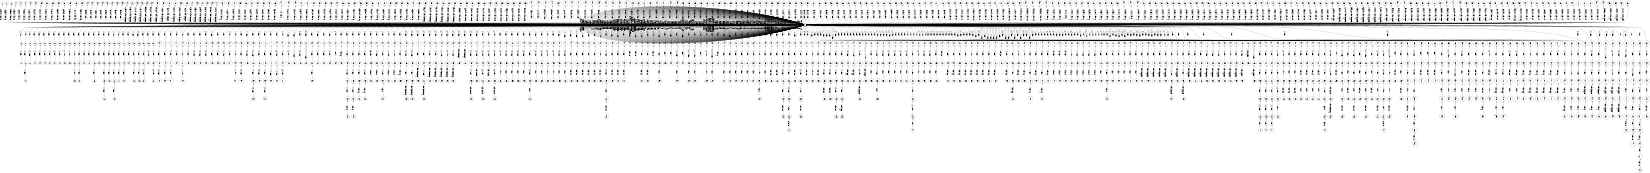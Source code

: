 digraph FST {
rankdir = LR;
size = "8.5,11";
label = "";
center = 1;
orientation = Landscape;
ranksep = "0.4";
nodesep = "0.25";
0 [label = "0", shape = circle, style = bold, fontsize = 14]
	0 -> 0 [label = "in:そして/-0.12282", fontsize = 14];
	0 -> 0 [label = "in:の/0.065169", fontsize = 14];
	0 -> 0 [label = "in:また/-0.18899", fontsize = 14];
	0 -> 0 [label = "in:で/-0.39898", fontsize = 14];
	0 -> 0 [label = "in:し/-0.10563", fontsize = 14];
	0 -> 0 [label = "in:に/-0.47864", fontsize = 14];
	0 -> 1 [label = "in:<eps>/-0.48289", fontsize = 14];
	0 -> 4 [label = "in:<eps>/-0.55957", fontsize = 14];
	0 -> 0 [label = "in:い/-0.20005", fontsize = 14];
	0 -> 0 [label = "in:を/0.10485", fontsize = 14];
	0 -> 8 [label = "in:<eps>/-0.25588", fontsize = 14];
	0 -> 0 [label = "in:中/-0.38081", fontsize = 14];
	0 -> 11 [label = "in:<eps>/-0.38334", fontsize = 14];
	0 -> 0 [label = "in:内/-0.34724", fontsize = 14];
	0 -> 14 [label = "in:<eps>/-0.3391", fontsize = 14];
	0 -> 17 [label = "in:<eps>/-0.39326", fontsize = 14];
	0 -> 20 [label = "in:<eps>/-0.36047", fontsize = 14];
	0 -> 0 [label = "in:さ/-0.21148", fontsize = 14];
	0 -> 0 [label = "in:方向/-0.11699", fontsize = 14];
	0 -> 23 [label = "in:<eps>/-0.24155", fontsize = 14];
	0 -> 886 [label = "in:<eps>/0.10735", fontsize = 14];
	0 -> 891 [label = "in:<eps>/-0.15816", fontsize = 14];
	0 -> 896 [label = "in:<eps>/-0.19078", fontsize = 14];
	0 -> 205 [label = "fig:<eps>/-0.62698", fontsize = 14];
	0 -> 0 [label = "fig:（/-0.067097", fontsize = 14];
	0 -> 0 [label = "fig:図/-0.37864", fontsize = 14];
	0 -> 901 [label = "fig:<eps>/-0.36139", fontsize = 14];
	0 -> 906 [label = "fig:<eps>/0.28376", fontsize = 14];
	0 -> 911 [label = "fig:<eps>/0.4401", fontsize = 14];
	0 -> 916 [label = "fig:<eps>/-0.15302", fontsize = 14];
	0 -> 46 [label = ".:<eps>/-0.38263", fontsize = 14];
	0 -> 49 [label = ".:<eps>/-0.60702", fontsize = 14];
	0 -> 0 [label = ".:。/-0.62093", fontsize = 14];
	0 -> 32 [label = ".:<eps>/-0.5232", fontsize = 14];
	0 -> 26 [label = ".:<eps>/-0.37591", fontsize = 14];
	0 -> 29 [label = ".:<eps>/-0.56222", fontsize = 14];
	0 -> 43 [label = ".:<eps>/-0.70148", fontsize = 14];
	0 -> 0 [label = ".:る/-0.36042", fontsize = 14];
	0 -> 39 [label = ".:<eps>/-0.40936", fontsize = 14];
	0 -> 35 [label = ".:<eps>/-0.67686", fontsize = 14];
	0 -> 0 [label = "64:６３/0.080164", fontsize = 14];
	0 -> 0 [label = "64:ａ/0.50811", fontsize = 14];
	0 -> 0 [label = "64:64/-0.36039", fontsize = 14];
	0 -> 0 [label = "64:６４/-0.74772", fontsize = 14];
	0 -> 78 [label = "indicated:<eps>/-0.26841", fontsize = 14];
	0 -> 81 [label = "indicated:<eps>/-0.19322", fontsize = 14];
	0 -> 85 [label = "indicated:<eps>/-0.1272", fontsize = 14];
	0 -> 0 [label = "indicated:相当/0.19613", fontsize = 14];
	0 -> 89 [label = "indicated:<eps>/-0.10677", fontsize = 14];
	0 -> 93 [label = "indicated:<eps>/-0.043638", fontsize = 14];
	0 -> 96 [label = "indicated:<eps>/-0.079213", fontsize = 14];
	0 -> 0 [label = "indicated:指示/-0.12157", fontsize = 14];
	0 -> 100 [label = "indicated:<eps>/-0.097831", fontsize = 14];
	0 -> 0 [label = "indicated:記/0.049347", fontsize = 14];
	0 -> 0 [label = "indicated:表記/-0.066189", fontsize = 14];
	0 -> 208 [label = "indicated:<eps>/0.23217", fontsize = 14];
	0 -> 211 [label = "indicated:<eps>/0.1969", fontsize = 14];
	0 -> 217 [label = "indicated:<eps>/0.11305", fontsize = 14];
	0 -> 223 [label = "indicated:<eps>/0.048514", fontsize = 14];
	0 -> 228 [label = "indicated:<eps>/0.3422", fontsize = 14];
	0 -> 70 [label = "indicated:<eps>/-0.18342", fontsize = 14];
	0 -> 0 [label = "indicated:表/-0.011522", fontsize = 14];
	0 -> 0 [label = "indicated:す/-0.020208", fontsize = 14];
	0 -> 65 [label = "indicated:<eps>/-0.23351", fontsize = 14];
	0 -> 61 [label = "indicated:<eps>/-0.30209", fontsize = 14];
	0 -> 56 [label = "indicated:<eps>/-0.17585", fontsize = 14];
	0 -> 53 [label = "indicated:<eps>/-0.051813", fontsize = 14];
	0 -> 74 [label = "indicated:<eps>/-0.21201", fontsize = 14];
	0 -> 0 [label = "at:側/-0.063007", fontsize = 14];
	0 -> 0 [label = "at:の/0.19824", fontsize = 14];
	0 -> 0 [label = "at:で/-0.35477", fontsize = 14];
	0 -> 0 [label = "at:し/0.050397", fontsize = 14];
	0 -> 104 [label = "at:<eps>/-0.18732", fontsize = 14];
	0 -> 0 [label = "at:に/-0.37355", fontsize = 14];
	0 -> 108 [label = "at:<eps>/-0.37917", fontsize = 14];
	0 -> 0 [label = "at:い/-0.055759", fontsize = 14];
	0 -> 0 [label = "at:を/0.086457", fontsize = 14];
	0 -> 0 [label = "at:時/-0.24273", fontsize = 14];
	0 -> 0 [label = "at:おけ/-0.15829", fontsize = 14];
	0 -> 0 [label = "at:お/-0.21741", fontsize = 14];
	0 -> 112 [label = "at:<eps>/-0.20505", fontsize = 14];
	0 -> 0 [label = "at:さ/-0.022846", fontsize = 14];
	0 -> 0 [label = "39:３２/0.33564", fontsize = 14];
	0 -> 0 [label = "39:３６/0.13832", fontsize = 14];
	0 -> 0 [label = "39:３８/0.20343", fontsize = 14];
	0 -> 0 [label = "39:設定/0.4147", fontsize = 14];
	0 -> 0 [label = "39:４０/0.33839", fontsize = 14];
	0 -> 233 [label = "39:<eps>/-0.26644", fontsize = 14];
	0 -> 237 [label = "39:<eps>/-0.58871", fontsize = 14];
	0 -> 241 [label = "39:<eps>/-0.34904", fontsize = 14];
	0 -> 246 [label = "39:<eps>/-0.62273", fontsize = 14];
	0 -> 250 [label = "39:<eps>/-0.52161", fontsize = 14];
	0 -> 0 [label = "39:３４/0.35477", fontsize = 14];
	0 -> 0 [label = "39:39/-0.39691", fontsize = 14];
	0 -> 0 [label = "39:３９/-0.74864", fontsize = 14];
	0 -> 115 [label = "39:<eps>/-0.42239", fontsize = 14];
	0 -> 921 [label = "39:<eps>/0.027953", fontsize = 14];
	0 -> 1144 [label = "is:<eps>/-0.1", fontsize = 14];
	0 -> 1138 [label = "is:<eps>/-0.12006", fontsize = 14];
	0 -> 0 [label = "is:が/-0.59235", fontsize = 14];
	0 -> 1150 [label = "is:<eps>/-0.14139", fontsize = 14];
	0 -> 0 [label = "is:に/-0.060866", fontsize = 14];
	0 -> 0 [label = "is:は/-0.57102", fontsize = 14];
	0 -> 0 [label = "is:の/0.052175", fontsize = 14];
	0 -> 0 [label = "is:あ/-0.039107", fontsize = 14];
	0 -> 0 [label = "is:を/-0.5021", fontsize = 14];
	0 -> 0 [label = "is:れ/-0.27942", fontsize = 14];
	0 -> 0 [label = "is:も/-0.11893", fontsize = 14];
	0 -> 774 [label = "is:<eps>/-0.18999", fontsize = 14];
	0 -> 770 [label = "is:<eps>/-0.25648", fontsize = 14];
	0 -> 766 [label = "is:<eps>/0.041839", fontsize = 14];
	0 -> 762 [label = "is:<eps>/-0.23081", fontsize = 14];
	0 -> 758 [label = "is:<eps>/-0.24135", fontsize = 14];
	0 -> 753 [label = "is:<eps>/-0.24926", fontsize = 14];
	0 -> 749 [label = "is:<eps>/-0.51464", fontsize = 14];
	0 -> 254 [label = "is:<eps>/-0.38743", fontsize = 14];
	0 -> 297 [label = "an:<eps>/0.45697", fontsize = 14];
	0 -> 293 [label = "an:<eps>/-0.11556", fontsize = 14];
	0 -> 289 [label = "an:<eps>/-0.0018592", fontsize = 14];
	0 -> 285 [label = "an:<eps>/-0.013595", fontsize = 14];
	0 -> 281 [label = "an:<eps>/-0.040618", fontsize = 14];
	0 -> 277 [label = "an:<eps>/-0.11963", fontsize = 14];
	0 -> 272 [label = "an:<eps>/-0.06303", fontsize = 14];
	0 -> 268 [label = "an:<eps>/-0.20746", fontsize = 14];
	0 -> 263 [label = "an:<eps>/-0.058381", fontsize = 14];
	0 -> 258 [label = "an:<eps>/-0.045315", fontsize = 14];
	0 -> 300 [label = "an:<eps>/-0.21985", fontsize = 14];
	0 -> 0 [label = "an:する/-0.31324", fontsize = 14];
	0 -> 119 [label = "an:<eps>/-0.29892", fontsize = 14];
	0 -> 0 [label = "an:は/-0.32029", fontsize = 14];
	0 -> 0 [label = "an:の/-0.23655", fontsize = 14];
	0 -> 0 [label = "an:た/-0.31574", fontsize = 14];
	0 -> 0 [label = "an:、/-0.40998", fontsize = 14];
	0 -> 0 [label = "an:を/-0.2168", fontsize = 14];
	0 -> 0 [label = "an:ａｎ/-0.29439", fontsize = 14];
	0 -> 0 [label = "an:一/-0.16559", fontsize = 14];
	0 -> 928 [label = "an:<eps>/0.066978", fontsize = 14];
	0 -> 0 [label = "an:この/-0.16544", fontsize = 14];
	0 -> 308 [label = "arithmetic:<eps>/-0.49753", fontsize = 14];
	0 -> 0 [label = "arithmetic:対象/0.23765", fontsize = 14];
	0 -> 0 [label = "arithmetic:演算/-0.57634", fontsize = 14];
	0 -> 122 [label = "arithmetic:<eps>/-0.22614", fontsize = 14];
	0 -> 0 [label = "arithmetic:算出/0.080043", fontsize = 14];
	0 -> 0 [label = "arithmetic:関係/0.33568", fontsize = 14];
	0 -> 0 [label = "arithmetic:算術/-0.43706", fontsize = 14];
	0 -> 312 [label = "arithmetic:<eps>/-0.21468", fontsize = 14];
	0 -> 317 [label = "arithmetic:<eps>/0.21362", fontsize = 14];
	0 -> 321 [label = "arithmetic:<eps>/-0.33627", fontsize = 14];
	0 -> 303 [label = "arithmetic:<eps>/-0.20233", fontsize = 14];
	0 -> 367 [label = "circuit:<eps>/-0.095908", fontsize = 14];
	0 -> 363 [label = "circuit:<eps>/-0.28449", fontsize = 14];
	0 -> 371 [label = "circuit:<eps>/0.12063", fontsize = 14];
	0 -> 355 [label = "circuit:<eps>/0.067857", fontsize = 14];
	0 -> 351 [label = "circuit:<eps>/-0.17106", fontsize = 14];
	0 -> 346 [label = "circuit:<eps>/-0.32904", fontsize = 14];
	0 -> 342 [label = "circuit:<eps>/-0.45546", fontsize = 14];
	0 -> 338 [label = "circuit:<eps>/-0.29115", fontsize = 14];
	0 -> 334 [label = "circuit:<eps>/-0.45582", fontsize = 14];
	0 -> 330 [label = "circuit:<eps>/0.079491", fontsize = 14];
	0 -> 326 [label = "circuit:<eps>/-0.51361", fontsize = 14];
	0 -> 0 [label = "circuit:手段/-0.027437", fontsize = 14];
	0 -> 0 [label = "circuit:回路/-0.752", fontsize = 14];
	0 -> 0 [label = "circuit:部/-0.060163", fontsize = 14];
	0 -> 359 [label = "circuit:<eps>/0.080236", fontsize = 14];
	0 -> 1199 [label = ",:<eps>/0.48334", fontsize = 14];
	0 -> 1189 [label = ",:<eps>/0.21444", fontsize = 14];
	0 -> 1181 [label = ",:<eps>/-0.0043759", fontsize = 14];
	0 -> 1174 [label = ",:<eps>/-0.0026314", fontsize = 14];
	0 -> 493 [label = ",:<eps>/-0.32654", fontsize = 14];
	0 -> 1120 [label = ",:<eps>/-0.1149", fontsize = 14];
	0 -> 1115 [label = ",:<eps>/0.39486", fontsize = 14];
	0 -> 1110 [label = ",:<eps>/0.083929", fontsize = 14];
	0 -> 1105 [label = ",:<eps>/0.20082", fontsize = 14];
	0 -> 1100 [label = ",:<eps>/0.087545", fontsize = 14];
	0 -> 1095 [label = ",:<eps>/-0.10883", fontsize = 14];
	0 -> 1090 [label = ",:<eps>/0.27144", fontsize = 14];
	0 -> 1057 [label = ",:<eps>/-0.024474", fontsize = 14];
	0 -> 1052 [label = ",:<eps>/-0.27631", fontsize = 14];
	0 -> 1047 [label = ",:<eps>/-0.20186", fontsize = 14];
	0 -> 423 [label = ",:<eps>/-0.089571", fontsize = 14];
	0 -> 420 [label = ",:<eps>/-0.11456", fontsize = 14];
	0 -> 417 [label = ",:<eps>/0.014377", fontsize = 14];
	0 -> 413 [label = ",:<eps>/0.24776", fontsize = 14];
	0 -> 1021 [label = ",:<eps>/0.038098", fontsize = 14];
	0 -> 1017 [label = ",:<eps>/0.075612", fontsize = 14];
	0 -> 1013 [label = ",:<eps>/0.16629", fontsize = 14];
	0 -> 1005 [label = ",:<eps>/0.048685", fontsize = 14];
	0 -> 999 [label = ",:<eps>/-0.050974", fontsize = 14];
	0 -> 994 [label = ",:<eps>/0.34371", fontsize = 14];
	0 -> 990 [label = ",:<eps>/0.55743", fontsize = 14];
	0 -> 984 [label = ",:<eps>/0.08063", fontsize = 14];
	0 -> 977 [label = ",:<eps>/0.09087", fontsize = 14];
	0 -> 971 [label = ",:<eps>/-0.20634", fontsize = 14];
	0 -> 966 [label = ",:<eps>/-0.20959", fontsize = 14];
	0 -> 960 [label = ",:<eps>/-0.16428", fontsize = 14];
	0 -> 955 [label = ",:<eps>/-0.25421", fontsize = 14];
	0 -> 949 [label = ",:<eps>/-0.076623", fontsize = 14];
	0 -> 944 [label = ",:<eps>/-0.14502", fontsize = 14];
	0 -> 938 [label = ",:<eps>/0.35821", fontsize = 14];
	0 -> 934 [label = ",:<eps>/0.46342", fontsize = 14];
	0 -> 0 [label = ",:、/-0.60301", fontsize = 14];
	0 -> 0 [label = ",:で/-0.41565", fontsize = 14];
	0 -> 0 [label = ",:と/-0.27357", fontsize = 14];
	0 -> 0 [label = ",:に/-0.42948", fontsize = 14];
	0 -> 0 [label = ",:が/0.10803", fontsize = 14];
	0 -> 0 [label = ",:，/-0.41118", fontsize = 14];
	0 -> 409 [label = ",:<eps>/0.0025812", fontsize = 14];
	0 -> 405 [label = ",:<eps>/0.021158", fontsize = 14];
	0 -> 399 [label = ",:<eps>/0.010952", fontsize = 14];
	0 -> 395 [label = ",:<eps>/-0.013196", fontsize = 14];
	0 -> 691 [label = ",:<eps>/-0.26474", fontsize = 14];
	0 -> 686 [label = ",:<eps>/-0.050441", fontsize = 14];
	0 -> 682 [label = ",:<eps>/-0.044393", fontsize = 14];
	0 -> 679 [label = ",:<eps>/-0.3445", fontsize = 14];
	0 -> 675 [label = ",:<eps>/-0.34083", fontsize = 14];
	0 -> 671 [label = ",:<eps>/-0.24185", fontsize = 14];
	0 -> 667 [label = ",:<eps>/-0.25465", fontsize = 14];
	0 -> 663 [label = ",:<eps>/-0.268", fontsize = 14];
	0 -> 659 [label = ",:<eps>/-0.32455", fontsize = 14];
	0 -> 655 [label = ",:<eps>/-0.41563", fontsize = 14];
	0 -> 651 [label = ",:<eps>/-0.32156", fontsize = 14];
	0 -> 647 [label = ",:<eps>/-0.14497", fontsize = 14];
	0 -> 643 [label = ",:<eps>/-0.24613", fontsize = 14];
	0 -> 640 [label = ",:<eps>/-0.34046", fontsize = 14];
	0 -> 502 [label = ",:<eps>/-0.20119", fontsize = 14];
	0 -> 497 [label = ",:<eps>/-0.29721", fontsize = 14];
	0 -> 489 [label = ",:<eps>/-0.2664", fontsize = 14];
	0 -> 391 [label = ",:<eps>/-0.2459", fontsize = 14];
	0 -> 387 [label = ",:<eps>/0.26954", fontsize = 14];
	0 -> 383 [label = ",:<eps>/0.080598", fontsize = 14];
	0 -> 379 [label = ",:<eps>/-0.29378", fontsize = 14];
	0 -> 375 [label = ",:<eps>/-0.15057", fontsize = 14];
	0 -> 427 [label = ",:<eps>/-0.15691", fontsize = 14];
	0 -> 431 [label = ",:<eps>/-0.070147", fontsize = 14];
	0 -> 470 [label = ",:<eps>/-0.38229", fontsize = 14];
	0 -> 473 [label = ",:<eps>/-0.23823", fontsize = 14];
	0 -> 477 [label = ",:<eps>/-0.24693", fontsize = 14];
	0 -> 481 [label = ",:<eps>/-0.37821", fontsize = 14];
	0 -> 485 [label = ",:<eps>/-0.31059", fontsize = 14];
	0 -> 0 [label = "i.e.:つまり/-0.21829", fontsize = 14];
	0 -> 0 [label = "i.e.:すなわち/-0.27223", fontsize = 14];
	0 -> 0 [label = "i.e.:例えば/0.24629", fontsize = 14];
	0 -> 128 [label = "i.e.:<eps>/0.17579", fontsize = 14];
	0 -> 466 [label = "i.e.:<eps>/0.24783", fontsize = 14];
	0 -> 462 [label = "i.e.:<eps>/-0.18107", fontsize = 14];
	0 -> 459 [label = "i.e.:<eps>/-0.14305", fontsize = 14];
	0 -> 455 [label = "i.e.:<eps>/-0.089571", fontsize = 14];
	0 -> 451 [label = "i.e.:<eps>/-0.24838", fontsize = 14];
	0 -> 448 [label = "i.e.:<eps>/-0.17383", fontsize = 14];
	0 -> 444 [label = "i.e.:<eps>/-0.10708", fontsize = 14];
	0 -> 441 [label = "i.e.:<eps>/-0.10348", fontsize = 14];
	0 -> 438 [label = "i.e.:<eps>/0.43645", fontsize = 14];
	0 -> 434 [label = "i.e.:<eps>/-0.088708", fontsize = 14];
	0 -> 0 [label = "i.e.:１/0.27565", fontsize = 14];
	0 -> 0 [label = "i.e.:）/0.19377", fontsize = 14];
	0 -> 0 [label = "i.e.:即ち/-0.28443", fontsize = 14];
	0 -> 0 [label = "i.e.:＝/0.16594", fontsize = 14];
	0 -> 0 [label = "i.e.:いわゆる/-0.091519", fontsize = 14];
	0 -> 0 [label = "i.e.:フィード/0.15719", fontsize = 14];
	0 -> 0 [label = "i.e.:則ち/-0.29793", fontsize = 14];
	0 -> 125 [label = "i.e.:<eps>/0.26771", fontsize = 14];
	0 -> 0 [label = "i.e.:あ/0.10618", fontsize = 14];
	0 -> 0 [label = "i.e.:と/0.27372", fontsize = 14];
	0 -> 0 [label = "i.e.:（/-0.11941", fontsize = 14];
	0 -> 1025 [label = "i.e.:<eps>/0.0067276", fontsize = 14];
	0 -> 1031 [label = "i.e.:<eps>/-0.033088", fontsize = 14];
	0 -> 1036 [label = "i.e.:<eps>/-0.034832", fontsize = 14];
	0 -> 1042 [label = "i.e.:<eps>/-0.052555", fontsize = 14];
	0 -> 0 [label = "a:ａ/-0.36908", fontsize = 14];
	0 -> 778 [label = "a:<eps>/-0.18865", fontsize = 14];
	0 -> 782 [label = "a:<eps>/-0.48496", fontsize = 14];
	0 -> 786 [label = "a:<eps>/-0.50532", fontsize = 14];
	0 -> 790 [label = "a:<eps>/-0.1781", fontsize = 14];
	0 -> 794 [label = "a:<eps>/-0.31827", fontsize = 14];
	0 -> 798 [label = "a:<eps>/-0.34303", fontsize = 14];
	0 -> 803 [label = "a:<eps>/-0.32695", fontsize = 14];
	0 -> 807 [label = "a:<eps>/-0.36452", fontsize = 14];
	0 -> 812 [label = "a:<eps>/-0.27144", fontsize = 14];
	0 -> 816 [label = "a:<eps>/-0.39621", fontsize = 14];
	0 -> 820 [label = "a:<eps>/-0.32024", fontsize = 14];
	0 -> 0 [label = "a:る/-0.33829", fontsize = 14];
	0 -> 554 [label = "a:<eps>/-0.33612", fontsize = 14];
	0 -> 1168 [label = "a:<eps>/-0.27113", fontsize = 14];
	0 -> 0 [label = "a:１/-0.33059", fontsize = 14];
	0 -> 1162 [label = "a:<eps>/-0.23613", fontsize = 14];
	0 -> 0 [label = "a:a/-0.27632", fontsize = 14];
	0 -> 1156 [label = "a:<eps>/-0.241", fontsize = 14];
	0 -> 0 [label = "a:、/-0.53146", fontsize = 14];
	0 -> 131 [label = "a:<eps>/-0.31884", fontsize = 14];
	0 -> 506 [label = "a:<eps>/0.20081", fontsize = 14];
	0 -> 510 [label = "a:<eps>/-0.35768", fontsize = 14];
	0 -> 514 [label = "a:<eps>/-0.44343", fontsize = 14];
	0 -> 520 [label = "a:<eps>/-0.42929", fontsize = 14];
	0 -> 527 [label = "a:<eps>/-0.41746", fontsize = 14];
	0 -> 531 [label = "a:<eps>/-0.36229", fontsize = 14];
	0 -> 537 [label = "a:<eps>/-0.28868", fontsize = 14];
	0 -> 541 [label = "a:<eps>/-0.23684", fontsize = 14];
	0 -> 545 [label = "a:<eps>/-0.34546", fontsize = 14];
	0 -> 549 [label = "a:<eps>/-0.23534", fontsize = 14];
	0 -> 0 [label = "a:する/-0.4215", fontsize = 14];
	0 -> 559 [label = "a:<eps>/-0.49104", fontsize = 14];
	0 -> 0 [label = "a:さらに/-0.27717", fontsize = 14];
	0 -> 137 [label = "a:<eps>/-0.33191", fontsize = 14];
	0 -> 0 [label = "a:また/-0.28764", fontsize = 14];
	0 -> 0 [label = "a:半/-0.29268", fontsize = 14];
	0 -> 134 [label = "a:<eps>/-0.39478", fontsize = 14];
	0 -> 0 [label = "a:は/-0.45571", fontsize = 14];
	0 -> 0 [label = "a:その/-0.33499", fontsize = 14];
	0 -> 0 [label = "a:た/-0.4067", fontsize = 14];
	0 -> 824 [label = "a:<eps>/-0.30524", fontsize = 14];
	0 -> 828 [label = "a:<eps>/-0.37183", fontsize = 14];
	0 -> 832 [label = "a:<eps>/-0.32089", fontsize = 14];
	0 -> 844 [label = "a:<eps>/-0.29936", fontsize = 14];
	0 -> 840 [label = "a:<eps>/-0.35589", fontsize = 14];
	0 -> 836 [label = "a:<eps>/-0.35896", fontsize = 14];
	0 -> 0 [label = "set:調整/0.1898", fontsize = 14];
	0 -> 0 [label = "set:定め/-0.11094", fontsize = 14];
	0 -> 0 [label = "set:複数/0.20061", fontsize = 14];
	0 -> 143 [label = "set:<eps>/-0.14086", fontsize = 14];
	0 -> 140 [label = "set:<eps>/-0.11519", fontsize = 14];
	0 -> 0 [label = "set:れ/-0.072377", fontsize = 14];
	0 -> 0 [label = "set:と/-0.080076", fontsize = 14];
	0 -> 147 [label = "set:<eps>/-0.45659", fontsize = 14];
	0 -> 571 [label = "set:<eps>/-0.3566", fontsize = 14];
	0 -> 565 [label = "set:<eps>/-0.058101", fontsize = 14];
	0 -> 0 [label = "set:設定/-0.61438", fontsize = 14];
	0 -> 0 [label = "set:決定/0.030621", fontsize = 14];
	0 -> 176 [label = "set:<eps>/-0.21052", fontsize = 14];
	0 -> 0 [label = "set:設置/-0.12477", fontsize = 14];
	0 -> 172 [label = "set:<eps>/-0.38256", fontsize = 14];
	0 -> 168 [label = "set:<eps>/-0.47106", fontsize = 14];
	0 -> 0 [label = "set:セット/-0.53906", fontsize = 14];
	0 -> 0 [label = "set:組/-0.30171", fontsize = 14];
	0 -> 163 [label = "set:<eps>/-0.43258", fontsize = 14];
	0 -> 159 [label = "set:<eps>/-0.64414", fontsize = 14];
	0 -> 154 [label = "set:<eps>/-0.3847", fontsize = 14];
	0 -> 151 [label = "set:<eps>/-0.39238", fontsize = 14];
	0 -> 575 [label = "set:<eps>/-0.3924", fontsize = 14];
	0 -> 0 [label = "data:転送/-0.0038078", fontsize = 14];
	0 -> 579 [label = "data:<eps>/0.056094", fontsize = 14];
	0 -> 0 [label = "data:data/-0.30259", fontsize = 14];
	0 -> 0 [label = "data:デー/-0.32872", fontsize = 14];
	0 -> 0 [label = "data:情報/-0.22103", fontsize = 14];
	0 -> 0 [label = "data:データ/-0.75353", fontsize = 14];
	0 -> 0 [label = "data:デ−タ/-0.29616", fontsize = 14];
	0 -> 0 [label = "feedback:。/0.67722", fontsize = 14];
	0 -> 0 [label = "feedback:制御/0.28225", fontsize = 14];
	0 -> 855 [label = "feedback:<eps>/-0.6255", fontsize = 14];
	0 -> 584 [label = "feedback:<eps>/-0.11147", fontsize = 14];
	0 -> 180 [label = "feedback:<eps>/0.046338", fontsize = 14];
	0 -> 0 [label = "feedback:フィード/-0.35307", fontsize = 14];
	0 -> 183 [label = "feedback:<eps>/-0.20531", fontsize = 14];
	0 -> 0 [label = "feedback:帰還/-0.65335", fontsize = 14];
	0 -> 852 [label = "feedback:<eps>/0.085996", fontsize = 14];
	0 -> 848 [label = "feedback:<eps>/-0.62517", fontsize = 14];
	0 -> 189 [label = "feedback:<eps>/-0.36181", fontsize = 14];
	0 -> 0 [label = "feedback:フィードバック/-0.69149", fontsize = 14];
	0 -> 186 [label = "feedback:<eps>/-0.36746", fontsize = 14];
	0 -> 0 [label = "means:する/0.3135", fontsize = 14];
	0 -> 592 [label = "means:<eps>/0.18079", fontsize = 14];
	0 -> 0 [label = "means:う/0.093019", fontsize = 14];
	0 -> 1085 [label = "means:<eps>/-0.048832", fontsize = 14];
	0 -> 1080 [label = "means:<eps>/-0.048873", fontsize = 14];
	0 -> 636 [label = "means:<eps>/0.031263", fontsize = 14];
	0 -> 632 [label = "means:<eps>/0.038493", fontsize = 14];
	0 -> 628 [label = "means:<eps>/0.055473", fontsize = 14];
	0 -> 624 [label = "means:<eps>/-0.40949", fontsize = 14];
	0 -> 617 [label = "means:<eps>/-0.42524", fontsize = 14];
	0 -> 613 [label = "means:<eps>/-0.25583", fontsize = 14];
	0 -> 0 [label = "means:こと/0.16121", fontsize = 14];
	0 -> 0 [label = "means:方法/0.079652", fontsize = 14];
	0 -> 1068 [label = "means:<eps>/-0.38693", fontsize = 14];
	0 -> 1074 [label = "means:<eps>/-0.29585", fontsize = 14];
	0 -> 0 [label = "means:部/0.12178", fontsize = 14];
	0 -> 1063 [label = "means:<eps>/-0.24919", fontsize = 14];
	0 -> 0 [label = "means:と/-0.0053725", fontsize = 14];
	0 -> 0 [label = "means:装置/0.18193", fontsize = 14];
	0 -> 0 [label = "means:手段/-0.70216", fontsize = 14];
	0 -> 0 [label = "means:手法/-0.037566", fontsize = 14];
	0 -> 609 [label = "means:<eps>/-0.44209", fontsize = 14];
	0 -> 605 [label = "means:<eps>/-0.55062", fontsize = 14];
	0 -> 601 [label = "means:<eps>/0.28338", fontsize = 14];
	0 -> 597 [label = "means:<eps>/0.26608", fontsize = 14];
	0 -> 0 [label = "means:介/-0.086623", fontsize = 14];
	0 -> 588 [label = "means:<eps>/0.40348", fontsize = 14];
	0 -> 0 [label = "means:意味/-0.36541", fontsize = 14];
	0 -> 0 [label = "means:て/0.30618", fontsize = 14];
	0 -> 0 [label = "and:や/-0.42382", fontsize = 14];
	0 -> 0 [label = "and:・/-0.23966", fontsize = 14];
	0 -> 0 [label = "and:，/-0.43971", fontsize = 14];
	0 -> 199 [label = "and:<eps>/-0.2664", fontsize = 14];
	0 -> 0 [label = "and:り/-0.37128", fontsize = 14];
	0 -> 0 [label = "and:し/-0.19941", fontsize = 14];
	0 -> 196 [label = "and:<eps>/-0.37709", fontsize = 14];
	0 -> 192 [label = "and:<eps>/-0.36289", fontsize = 14];
	0 -> 0 [label = "and:と/-0.55896", fontsize = 14];
	0 -> 0 [label = "and:、/-0.41499", fontsize = 14];
	0 -> 0 [label = "and:及び/-0.5598", fontsize = 14];
	0 -> 699 [label = "and:<eps>/-0.30277", fontsize = 14];
	0 -> 0 [label = "and:とも/-0.22509", fontsize = 14];
	0 -> 0 [label = "and:および/-0.59005", fontsize = 14];
	0 -> 0 [label = "and:ａｎｄ/-0.32098", fontsize = 14];
	0 -> 695 [label = "and:<eps>/-0.015435", fontsize = 14];
	0 -> 713 [label = "and:<eps>/-0.072465", fontsize = 14];
	0 -> 708 [label = "and:<eps>/-0.03322", fontsize = 14];
	0 -> 704 [label = "and:<eps>/-0.21398", fontsize = 14];
	0 -> 0 [label = "and:／/-0.17653", fontsize = 14];
	0 -> 725 [label = "31:<eps>/-0.22902", fontsize = 14];
	0 -> 0 [label = "31:３１/-0.73906", fontsize = 14];
	0 -> 729 [label = "31:<eps>/-0.58067", fontsize = 14];
	0 -> 733 [label = "31:<eps>/-0.58565", fontsize = 14];
	0 -> 737 [label = "31:<eps>/-0.50904", fontsize = 14];
	0 -> 741 [label = "31:<eps>/0.28053", fontsize = 14];
	0 -> 745 [label = "31:<eps>/0.28703", fontsize = 14];
	0 -> 0 [label = "31:２１/0.23476", fontsize = 14];
	0 -> 0 [label = "31:ｈｃ/0.087728", fontsize = 14];
	0 -> 0 [label = "31:１１/0.28824", fontsize = 14];
	0 -> 717 [label = "31:<eps>/-0.26316", fontsize = 14];
	0 -> 721 [label = "31:<eps>/-0.28449", fontsize = 14];
	0 -> 202 [label = "31:<eps>/-0.36673", fontsize = 14];
	0 -> 0 [label = "31:31/-0.462", fontsize = 14];
	0 -> 1126 [label = "31:<eps>/-0.47904", fontsize = 14];
	0 -> 1132 [label = "31:<eps>/-0.22246", fontsize = 14];
	0 -> 0 [label = "31:３２/0.13073", fontsize = 14];
	0 -> 0 [label = "31:２２/0.28398", fontsize = 14];
	0 -> 0 [label = "31:３３/0.19462", fontsize = 14];
	0 -> 0 [label = "signal:信号/-0.74932", fontsize = 14];
	0 -> 0 [label = "signal:強度/0.25664", fontsize = 14];
	0 -> 0 [label = "signal:クロック/-0.05684", fontsize = 14];
	0 -> 859 [label = "signal:<eps>/0.038618", fontsize = 14];
	0 -> 866 [label = "signal:<eps>/-0.52302", fontsize = 14];
	0 -> 873 [label = "signal:<eps>/-0.56201", fontsize = 14];
	0 -> 880 [label = "signal:<eps>/-0.47014", fontsize = 14];
1 [label = "1", shape = circle, style = solid, fontsize = 14]
2 [label = "2", shape = circle, style = solid, fontsize = 14]
	2 -> 3 [label = "<eps>:に", fontsize = 14];
3 [label = "3", shape = circle, style = solid, fontsize = 14]
	3 -> 0 [label = "<eps>:おけ", fontsize = 14];
4 [label = "4", shape = circle, style = solid, fontsize = 14]
5 [label = "5", shape = circle, style = solid, fontsize = 14]
	5 -> 6 [label = "<eps>:に", fontsize = 14];
6 [label = "6", shape = circle, style = solid, fontsize = 14]
	6 -> 7 [label = "<eps>:お", fontsize = 14];
7 [label = "7", shape = circle, style = solid, fontsize = 14]
	7 -> 0 [label = "<eps>:い", fontsize = 14];
8 [label = "8", shape = circle, style = solid, fontsize = 14]
9 [label = "9", shape = circle, style = solid, fontsize = 14]
	9 -> 10 [label = "<eps>:場合", fontsize = 14];
10 [label = "10", shape = circle, style = solid, fontsize = 14]
	10 -> 0 [label = "<eps>:に", fontsize = 14];
11 [label = "11", shape = circle, style = solid, fontsize = 14]
12 [label = "12", shape = circle, style = solid, fontsize = 14]
	12 -> 13 [label = "<eps>:中", fontsize = 14];
13 [label = "13", shape = circle, style = solid, fontsize = 14]
	13 -> 0 [label = "<eps>:に", fontsize = 14];
14 [label = "14", shape = circle, style = solid, fontsize = 14]
15 [label = "15", shape = circle, style = solid, fontsize = 14]
	15 -> 16 [label = "<eps>:内", fontsize = 14];
16 [label = "16", shape = circle, style = solid, fontsize = 14]
	16 -> 0 [label = "<eps>:で", fontsize = 14];
17 [label = "17", shape = circle, style = solid, fontsize = 14]
18 [label = "18", shape = circle, style = solid, fontsize = 14]
	18 -> 19 [label = "<eps>:内", fontsize = 14];
19 [label = "19", shape = circle, style = solid, fontsize = 14]
	19 -> 0 [label = "<eps>:に", fontsize = 14];
20 [label = "20", shape = circle, style = solid, fontsize = 14]
21 [label = "21", shape = circle, style = solid, fontsize = 14]
	21 -> 22 [label = "<eps>:お", fontsize = 14];
22 [label = "22", shape = circle, style = solid, fontsize = 14]
	22 -> 0 [label = "<eps>:い", fontsize = 14];
23 [label = "23", shape = circle, style = solid, fontsize = 14]
24 [label = "24", shape = circle, style = solid, fontsize = 14]
	24 -> 25 [label = "<eps>:際", fontsize = 14];
25 [label = "25", shape = circle, style = solid, fontsize = 14]
	25 -> 0 [label = "<eps>:に", fontsize = 14];
26 [label = "26", shape = circle, style = solid, fontsize = 14]
27 [label = "27", shape = circle, style = solid, fontsize = 14]
	27 -> 28 [label = "<eps>:た", fontsize = 14];
28 [label = "28", shape = circle, style = solid, fontsize = 14]
	28 -> 0 [label = "<eps>:。", fontsize = 14];
29 [label = "29", shape = circle, style = solid, fontsize = 14]
30 [label = "30", shape = circle, style = solid, fontsize = 14]
	30 -> 31 [label = "<eps>:する", fontsize = 14];
31 [label = "31", shape = circle, style = solid, fontsize = 14]
	31 -> 0 [label = "<eps>:。", fontsize = 14];
32 [label = "32", shape = circle, style = solid, fontsize = 14]
33 [label = "33", shape = circle, style = solid, fontsize = 14]
	33 -> 34 [label = "<eps>:い", fontsize = 14];
34 [label = "34", shape = circle, style = solid, fontsize = 14]
	34 -> 0 [label = "<eps>:。", fontsize = 14];
35 [label = "35", shape = circle, style = solid, fontsize = 14]
36 [label = "36", shape = circle, style = solid, fontsize = 14]
	36 -> 37 [label = "<eps>:い", fontsize = 14];
37 [label = "37", shape = circle, style = solid, fontsize = 14]
	37 -> 38 [label = "<eps>:る", fontsize = 14];
38 [label = "38", shape = circle, style = solid, fontsize = 14]
	38 -> 0 [label = "<eps>:。", fontsize = 14];
39 [label = "39", shape = circle, style = solid, fontsize = 14]
40 [label = "40", shape = circle, style = solid, fontsize = 14]
	40 -> 41 [label = "<eps>:い", fontsize = 14];
41 [label = "41", shape = circle, style = solid, fontsize = 14]
	41 -> 42 [label = "<eps>:く", fontsize = 14];
42 [label = "42", shape = circle, style = solid, fontsize = 14]
	42 -> 0 [label = "<eps>:。", fontsize = 14];
43 [label = "43", shape = circle, style = solid, fontsize = 14]
44 [label = "44", shape = circle, style = solid, fontsize = 14]
	44 -> 45 [label = "<eps>:る", fontsize = 14];
45 [label = "45", shape = circle, style = solid, fontsize = 14]
	45 -> 0 [label = "<eps>:。", fontsize = 14];
46 [label = "46", shape = circle, style = solid, fontsize = 14]
47 [label = "47", shape = circle, style = solid, fontsize = 14]
	47 -> 48 [label = "<eps>:う", fontsize = 14];
48 [label = "48", shape = circle, style = solid, fontsize = 14]
	48 -> 0 [label = "<eps>:。", fontsize = 14];
49 [label = "49", shape = circle, style = solid, fontsize = 14]
50 [label = "50", shape = circle, style = solid, fontsize = 14]
	50 -> 51 [label = "<eps>:あ", fontsize = 14];
51 [label = "51", shape = circle, style = solid, fontsize = 14]
	51 -> 52 [label = "<eps>:る", fontsize = 14];
52 [label = "52", shape = circle, style = solid, fontsize = 14]
	52 -> 0 [label = "<eps>:。", fontsize = 14];
53 [label = "53", shape = circle, style = solid, fontsize = 14]
54 [label = "54", shape = circle, style = solid, fontsize = 14]
	54 -> 55 [label = "<eps>:で", fontsize = 14];
55 [label = "55", shape = circle, style = solid, fontsize = 14]
	55 -> 0 [label = "<eps>:表", fontsize = 14];
56 [label = "56", shape = circle, style = solid, fontsize = 14]
57 [label = "57", shape = circle, style = solid, fontsize = 14]
	57 -> 58 [label = "<eps>:で", fontsize = 14];
58 [label = "58", shape = circle, style = solid, fontsize = 14]
	58 -> 59 [label = "<eps>:示", fontsize = 14];
59 [label = "59", shape = circle, style = solid, fontsize = 14]
	59 -> 60 [label = "<eps>:し", fontsize = 14];
60 [label = "60", shape = circle, style = solid, fontsize = 14]
	60 -> 0 [label = "<eps>:た", fontsize = 14];
61 [label = "61", shape = circle, style = solid, fontsize = 14]
62 [label = "62", shape = circle, style = solid, fontsize = 14]
	62 -> 63 [label = "<eps>:で", fontsize = 14];
63 [label = "63", shape = circle, style = solid, fontsize = 14]
	63 -> 64 [label = "<eps>:示", fontsize = 14];
64 [label = "64", shape = circle, style = solid, fontsize = 14]
	64 -> 0 [label = "<eps>:す", fontsize = 14];
65 [label = "65", shape = circle, style = solid, fontsize = 14]
66 [label = "66", shape = circle, style = solid, fontsize = 14]
	66 -> 67 [label = "<eps>:で", fontsize = 14];
67 [label = "67", shape = circle, style = solid, fontsize = 14]
	67 -> 68 [label = "<eps>:示", fontsize = 14];
68 [label = "68", shape = circle, style = solid, fontsize = 14]
	68 -> 69 [label = "<eps>:す", fontsize = 14];
69 [label = "69", shape = circle, style = solid, fontsize = 14]
	69 -> 0 [label = "<eps>:よう", fontsize = 14];
70 [label = "70", shape = circle, style = solid, fontsize = 14]
71 [label = "71", shape = circle, style = solid, fontsize = 14]
	71 -> 72 [label = "<eps>:示", fontsize = 14];
72 [label = "72", shape = circle, style = solid, fontsize = 14]
	72 -> 73 [label = "<eps>:し", fontsize = 14];
73 [label = "73", shape = circle, style = solid, fontsize = 14]
	73 -> 0 [label = "<eps>:た", fontsize = 14];
74 [label = "74", shape = circle, style = solid, fontsize = 14]
75 [label = "75", shape = circle, style = solid, fontsize = 14]
	75 -> 76 [label = "<eps>:示", fontsize = 14];
76 [label = "76", shape = circle, style = solid, fontsize = 14]
	76 -> 77 [label = "<eps>:さ", fontsize = 14];
77 [label = "77", shape = circle, style = solid, fontsize = 14]
	77 -> 0 [label = "<eps>:れ", fontsize = 14];
78 [label = "78", shape = circle, style = solid, fontsize = 14]
79 [label = "79", shape = circle, style = solid, fontsize = 14]
	79 -> 80 [label = "<eps>:示", fontsize = 14];
80 [label = "80", shape = circle, style = solid, fontsize = 14]
	80 -> 0 [label = "<eps>:す", fontsize = 14];
81 [label = "81", shape = circle, style = solid, fontsize = 14]
82 [label = "82", shape = circle, style = solid, fontsize = 14]
	82 -> 83 [label = "<eps>:示", fontsize = 14];
83 [label = "83", shape = circle, style = solid, fontsize = 14]
	83 -> 84 [label = "<eps>:す", fontsize = 14];
84 [label = "84", shape = circle, style = solid, fontsize = 14]
	84 -> 0 [label = "<eps>:よう", fontsize = 14];
85 [label = "85", shape = circle, style = solid, fontsize = 14]
86 [label = "86", shape = circle, style = solid, fontsize = 14]
	86 -> 87 [label = "<eps>:示", fontsize = 14];
87 [label = "87", shape = circle, style = solid, fontsize = 14]
	87 -> 88 [label = "<eps>:す", fontsize = 14];
88 [label = "88", shape = circle, style = solid, fontsize = 14]
	88 -> 0 [label = "<eps>:もの", fontsize = 14];
89 [label = "89", shape = circle, style = solid, fontsize = 14]
90 [label = "90", shape = circle, style = solid, fontsize = 14]
	90 -> 91 [label = "<eps>:表わ", fontsize = 14];
91 [label = "91", shape = circle, style = solid, fontsize = 14]
	91 -> 92 [label = "<eps>:さ", fontsize = 14];
92 [label = "92", shape = circle, style = solid, fontsize = 14]
	92 -> 0 [label = "<eps>:れ", fontsize = 14];
93 [label = "93", shape = circle, style = solid, fontsize = 14]
94 [label = "94", shape = circle, style = solid, fontsize = 14]
	94 -> 95 [label = "<eps>:指定", fontsize = 14];
95 [label = "95", shape = circle, style = solid, fontsize = 14]
	95 -> 0 [label = "<eps>:さ", fontsize = 14];
96 [label = "96", shape = circle, style = solid, fontsize = 14]
97 [label = "97", shape = circle, style = solid, fontsize = 14]
	97 -> 98 [label = "<eps>:指定", fontsize = 14];
98 [label = "98", shape = circle, style = solid, fontsize = 14]
	98 -> 99 [label = "<eps>:さ", fontsize = 14];
99 [label = "99", shape = circle, style = solid, fontsize = 14]
	99 -> 0 [label = "<eps>:れ", fontsize = 14];
100 [label = "100", shape = circle, style = solid, fontsize = 14]
101 [label = "101", shape = circle, style = solid, fontsize = 14]
	101 -> 102 [label = "<eps>:指示", fontsize = 14];
102 [label = "102", shape = circle, style = solid, fontsize = 14]
	102 -> 103 [label = "<eps>:し", fontsize = 14];
103 [label = "103", shape = circle, style = solid, fontsize = 14]
	103 -> 0 [label = "<eps>:た", fontsize = 14];
104 [label = "104", shape = circle, style = solid, fontsize = 14]
105 [label = "105", shape = circle, style = solid, fontsize = 14]
	105 -> 106 [label = "<eps>:し", fontsize = 14];
106 [label = "106", shape = circle, style = solid, fontsize = 14]
	106 -> 107 [label = "<eps>:て", fontsize = 14];
107 [label = "107", shape = circle, style = solid, fontsize = 14]
	107 -> 0 [label = "<eps>:い", fontsize = 14];
108 [label = "108", shape = circle, style = solid, fontsize = 14]
109 [label = "109", shape = circle, style = solid, fontsize = 14]
	109 -> 110 [label = "<eps>:に", fontsize = 14];
110 [label = "110", shape = circle, style = solid, fontsize = 14]
	110 -> 111 [label = "<eps>:お", fontsize = 14];
111 [label = "111", shape = circle, style = solid, fontsize = 14]
	111 -> 0 [label = "<eps>:い", fontsize = 14];
112 [label = "112", shape = circle, style = solid, fontsize = 14]
113 [label = "113", shape = circle, style = solid, fontsize = 14]
	113 -> 114 [label = "<eps>:お", fontsize = 14];
114 [label = "114", shape = circle, style = solid, fontsize = 14]
	114 -> 0 [label = "<eps>:い", fontsize = 14];
115 [label = "115", shape = circle, style = solid, fontsize = 14]
116 [label = "116", shape = circle, style = solid, fontsize = 14]
	116 -> 117 [label = "<eps>:３９", fontsize = 14];
117 [label = "117", shape = circle, style = solid, fontsize = 14]
	117 -> 118 [label = "<eps>:，", fontsize = 14];
118 [label = "118", shape = circle, style = solid, fontsize = 14]
	118 -> 0 [label = "<eps>:３９", fontsize = 14];
119 [label = "119", shape = circle, style = solid, fontsize = 14]
120 [label = "120", shape = circle, style = solid, fontsize = 14]
	120 -> 121 [label = "<eps>:は", fontsize = 14];
121 [label = "121", shape = circle, style = solid, fontsize = 14]
	121 -> 0 [label = "<eps>:、", fontsize = 14];
122 [label = "122", shape = circle, style = solid, fontsize = 14]
123 [label = "123", shape = circle, style = solid, fontsize = 14]
	123 -> 124 [label = "<eps>:演算", fontsize = 14];
124 [label = "124", shape = circle, style = solid, fontsize = 14]
	124 -> 0 [label = "<eps>:・", fontsize = 14];
125 [label = "125", shape = circle, style = solid, fontsize = 14]
126 [label = "126", shape = circle, style = solid, fontsize = 14]
	126 -> 127 [label = "<eps>:結果", fontsize = 14];
127 [label = "127", shape = circle, style = solid, fontsize = 14]
	127 -> 0 [label = "<eps>:と", fontsize = 14];
128 [label = "128", shape = circle, style = solid, fontsize = 14]
129 [label = "129", shape = circle, style = solid, fontsize = 14]
	129 -> 130 [label = "<eps>:具体", fontsize = 14];
130 [label = "130", shape = circle, style = solid, fontsize = 14]
	130 -> 0 [label = "<eps>:的", fontsize = 14];
131 [label = "131", shape = circle, style = solid, fontsize = 14]
132 [label = "132", shape = circle, style = solid, fontsize = 14]
	132 -> 133 [label = "<eps>:、", fontsize = 14];
133 [label = "133", shape = circle, style = solid, fontsize = 14]
	133 -> 0 [label = "<eps>:これ", fontsize = 14];
134 [label = "134", shape = circle, style = solid, fontsize = 14]
135 [label = "135", shape = circle, style = solid, fontsize = 14]
	135 -> 136 [label = "<eps>:は", fontsize = 14];
136 [label = "136", shape = circle, style = solid, fontsize = 14]
	136 -> 0 [label = "<eps>:、", fontsize = 14];
137 [label = "137", shape = circle, style = solid, fontsize = 14]
138 [label = "138", shape = circle, style = solid, fontsize = 14]
	138 -> 139 [label = "<eps>:また", fontsize = 14];
139 [label = "139", shape = circle, style = solid, fontsize = 14]
	139 -> 0 [label = "<eps>:、", fontsize = 14];
140 [label = "140", shape = circle, style = solid, fontsize = 14]
141 [label = "141", shape = circle, style = solid, fontsize = 14]
	141 -> 142 [label = "<eps>:さ", fontsize = 14];
142 [label = "142", shape = circle, style = solid, fontsize = 14]
	142 -> 0 [label = "<eps>:れ", fontsize = 14];
143 [label = "143", shape = circle, style = solid, fontsize = 14]
144 [label = "144", shape = circle, style = solid, fontsize = 14]
	144 -> 145 [label = "<eps>:さ", fontsize = 14];
145 [label = "145", shape = circle, style = solid, fontsize = 14]
	145 -> 146 [label = "<eps>:れ", fontsize = 14];
146 [label = "146", shape = circle, style = solid, fontsize = 14]
	146 -> 0 [label = "<eps>:た", fontsize = 14];
147 [label = "147", shape = circle, style = solid, fontsize = 14]
148 [label = "148", shape = circle, style = solid, fontsize = 14]
	148 -> 149 [label = "<eps>:設定", fontsize = 14];
149 [label = "149", shape = circle, style = solid, fontsize = 14]
	149 -> 150 [label = "<eps>:し", fontsize = 14];
150 [label = "150", shape = circle, style = solid, fontsize = 14]
	150 -> 0 [label = "<eps>:た", fontsize = 14];
151 [label = "151", shape = circle, style = solid, fontsize = 14]
152 [label = "152", shape = circle, style = solid, fontsize = 14]
	152 -> 153 [label = "<eps>:設定", fontsize = 14];
153 [label = "153", shape = circle, style = solid, fontsize = 14]
	153 -> 0 [label = "<eps>:する", fontsize = 14];
154 [label = "154", shape = circle, style = solid, fontsize = 14]
155 [label = "155", shape = circle, style = solid, fontsize = 14]
	155 -> 156 [label = "<eps>:設定", fontsize = 14];
156 [label = "156", shape = circle, style = solid, fontsize = 14]
	156 -> 157 [label = "<eps>:に", fontsize = 14];
157 [label = "157", shape = circle, style = solid, fontsize = 14]
	157 -> 158 [label = "<eps>:合わせ", fontsize = 14];
158 [label = "158", shape = circle, style = solid, fontsize = 14]
	158 -> 0 [label = "<eps>:た", fontsize = 14];
159 [label = "159", shape = circle, style = solid, fontsize = 14]
160 [label = "160", shape = circle, style = solid, fontsize = 14]
	160 -> 161 [label = "<eps>:設定", fontsize = 14];
161 [label = "161", shape = circle, style = solid, fontsize = 14]
	161 -> 162 [label = "<eps>:さ", fontsize = 14];
162 [label = "162", shape = circle, style = solid, fontsize = 14]
	162 -> 0 [label = "<eps>:れ", fontsize = 14];
163 [label = "163", shape = circle, style = solid, fontsize = 14]
164 [label = "164", shape = circle, style = solid, fontsize = 14]
	164 -> 165 [label = "<eps>:設定", fontsize = 14];
165 [label = "165", shape = circle, style = solid, fontsize = 14]
	165 -> 166 [label = "<eps>:さ", fontsize = 14];
166 [label = "166", shape = circle, style = solid, fontsize = 14]
	166 -> 167 [label = "<eps>:れ", fontsize = 14];
167 [label = "167", shape = circle, style = solid, fontsize = 14]
	167 -> 0 [label = "<eps>:た", fontsize = 14];
168 [label = "168", shape = circle, style = solid, fontsize = 14]
169 [label = "169", shape = circle, style = solid, fontsize = 14]
	169 -> 170 [label = "<eps>:セット", fontsize = 14];
170 [label = "170", shape = circle, style = solid, fontsize = 14]
	170 -> 171 [label = "<eps>:さ", fontsize = 14];
171 [label = "171", shape = circle, style = solid, fontsize = 14]
	171 -> 0 [label = "<eps>:れ", fontsize = 14];
172 [label = "172", shape = circle, style = solid, fontsize = 14]
173 [label = "173", shape = circle, style = solid, fontsize = 14]
	173 -> 174 [label = "<eps>:セット", fontsize = 14];
174 [label = "174", shape = circle, style = solid, fontsize = 14]
	174 -> 175 [label = "<eps>:状態", fontsize = 14];
175 [label = "175", shape = circle, style = solid, fontsize = 14]
	175 -> 0 [label = "<eps>:と", fontsize = 14];
176 [label = "176", shape = circle, style = solid, fontsize = 14]
177 [label = "177", shape = circle, style = solid, fontsize = 14]
	177 -> 178 [label = "<eps>:設置", fontsize = 14];
178 [label = "178", shape = circle, style = solid, fontsize = 14]
	178 -> 179 [label = "<eps>:さ", fontsize = 14];
179 [label = "179", shape = circle, style = solid, fontsize = 14]
	179 -> 0 [label = "<eps>:れ", fontsize = 14];
180 [label = "180", shape = circle, style = solid, fontsize = 14]
181 [label = "181", shape = circle, style = solid, fontsize = 14]
	181 -> 182 [label = "<eps>:閉", fontsize = 14];
182 [label = "182", shape = circle, style = solid, fontsize = 14]
	182 -> 0 [label = "<eps>:ループ", fontsize = 14];
183 [label = "183", shape = circle, style = solid, fontsize = 14]
184 [label = "184", shape = circle, style = solid, fontsize = 14]
	184 -> 185 [label = "<eps>:フィード", fontsize = 14];
185 [label = "185", shape = circle, style = solid, fontsize = 14]
	185 -> 0 [label = "<eps>:パック", fontsize = 14];
186 [label = "186", shape = circle, style = solid, fontsize = 14]
187 [label = "187", shape = circle, style = solid, fontsize = 14]
	187 -> 188 [label = "<eps>:帰還", fontsize = 14];
188 [label = "188", shape = circle, style = solid, fontsize = 14]
	188 -> 0 [label = "<eps>:用", fontsize = 14];
189 [label = "189", shape = circle, style = solid, fontsize = 14]
190 [label = "190", shape = circle, style = solid, fontsize = 14]
	190 -> 191 [label = "<eps>:フィードバック", fontsize = 14];
191 [label = "191", shape = circle, style = solid, fontsize = 14]
	191 -> 0 [label = "<eps>:制御", fontsize = 14];
192 [label = "192", shape = circle, style = solid, fontsize = 14]
193 [label = "193", shape = circle, style = solid, fontsize = 14]
	193 -> 194 [label = "<eps>:と", fontsize = 14];
194 [label = "194", shape = circle, style = solid, fontsize = 14]
	194 -> 195 [label = "<eps>:し", fontsize = 14];
195 [label = "195", shape = circle, style = solid, fontsize = 14]
	195 -> 0 [label = "<eps>:、", fontsize = 14];
196 [label = "196", shape = circle, style = solid, fontsize = 14]
197 [label = "197", shape = circle, style = solid, fontsize = 14]
	197 -> 198 [label = "<eps>:と", fontsize = 14];
198 [label = "198", shape = circle, style = solid, fontsize = 14]
	198 -> 0 [label = "<eps>:とも", fontsize = 14];
199 [label = "199", shape = circle, style = solid, fontsize = 14]
200 [label = "200", shape = circle, style = solid, fontsize = 14]
	200 -> 201 [label = "<eps>:り", fontsize = 14];
201 [label = "201", shape = circle, style = solid, fontsize = 14]
	201 -> 0 [label = "<eps>:、", fontsize = 14];
202 [label = "202", shape = circle, style = solid, fontsize = 14]
203 [label = "203", shape = circle, style = solid, fontsize = 14]
	203 -> 204 [label = "<eps>:部", fontsize = 14];
204 [label = "204", shape = circle, style = solid, fontsize = 14]
	204 -> 0 [label = "<eps>:３１", fontsize = 14];
205 [label = "205", shape = circle, style = solid, fontsize = 14]
206 [label = "206", shape = circle, style = solid, fontsize = 14]
	206 -> 207 [label = ".:<eps>", fontsize = 14];
207 [label = "207", shape = circle, style = solid, fontsize = 14]
	207 -> 0 [label = "<eps>:図", fontsize = 14];
208 [label = "208", shape = circle, style = solid, fontsize = 14]
209 [label = "209", shape = circle, style = solid, fontsize = 14]
	209 -> 210 [label = "at:<eps>", fontsize = 14];
210 [label = "210", shape = circle, style = solid, fontsize = 14]
	210 -> 0 [label = "<eps>:で", fontsize = 14];
211 [label = "211", shape = circle, style = solid, fontsize = 14]
212 [label = "212", shape = circle, style = solid, fontsize = 14]
	212 -> 213 [label = "at:<eps>", fontsize = 14];
213 [label = "213", shape = circle, style = solid, fontsize = 14]
	213 -> 214 [label = "<eps>:で", fontsize = 14];
214 [label = "214", shape = circle, style = solid, fontsize = 14]
	214 -> 215 [label = "<eps>:表示", fontsize = 14];
215 [label = "215", shape = circle, style = solid, fontsize = 14]
	215 -> 216 [label = "<eps>:さ", fontsize = 14];
216 [label = "216", shape = circle, style = solid, fontsize = 14]
	216 -> 0 [label = "<eps>:れ", fontsize = 14];
217 [label = "217", shape = circle, style = solid, fontsize = 14]
218 [label = "218", shape = circle, style = solid, fontsize = 14]
	218 -> 219 [label = "at:<eps>", fontsize = 14];
219 [label = "219", shape = circle, style = solid, fontsize = 14]
	219 -> 220 [label = "<eps>:で", fontsize = 14];
220 [label = "220", shape = circle, style = solid, fontsize = 14]
	220 -> 221 [label = "<eps>:示", fontsize = 14];
221 [label = "221", shape = circle, style = solid, fontsize = 14]
	221 -> 222 [label = "<eps>:し", fontsize = 14];
222 [label = "222", shape = circle, style = solid, fontsize = 14]
	222 -> 0 [label = "<eps>:た", fontsize = 14];
223 [label = "223", shape = circle, style = solid, fontsize = 14]
224 [label = "224", shape = circle, style = solid, fontsize = 14]
	224 -> 225 [label = "at:<eps>", fontsize = 14];
225 [label = "225", shape = circle, style = solid, fontsize = 14]
	225 -> 226 [label = "<eps>:で", fontsize = 14];
226 [label = "226", shape = circle, style = solid, fontsize = 14]
	226 -> 227 [label = "<eps>:示", fontsize = 14];
227 [label = "227", shape = circle, style = solid, fontsize = 14]
	227 -> 0 [label = "<eps>:す", fontsize = 14];
228 [label = "228", shape = circle, style = solid, fontsize = 14]
229 [label = "229", shape = circle, style = solid, fontsize = 14]
	229 -> 230 [label = "at:<eps>", fontsize = 14];
230 [label = "230", shape = circle, style = solid, fontsize = 14]
	230 -> 231 [label = "<eps>:表示", fontsize = 14];
231 [label = "231", shape = circle, style = solid, fontsize = 14]
	231 -> 232 [label = "<eps>:さ", fontsize = 14];
232 [label = "232", shape = circle, style = solid, fontsize = 14]
	232 -> 0 [label = "<eps>:れ", fontsize = 14];
233 [label = "233", shape = circle, style = solid, fontsize = 14]
234 [label = "234", shape = circle, style = solid, fontsize = 14]
	234 -> 235 [label = "is:<eps>", fontsize = 14];
235 [label = "235", shape = circle, style = solid, fontsize = 14]
	235 -> 236 [label = "<eps>:39", fontsize = 14];
236 [label = "236", shape = circle, style = solid, fontsize = 14]
	236 -> 0 [label = "<eps>:が", fontsize = 14];
237 [label = "237", shape = circle, style = solid, fontsize = 14]
238 [label = "238", shape = circle, style = solid, fontsize = 14]
	238 -> 239 [label = "is:<eps>", fontsize = 14];
239 [label = "239", shape = circle, style = solid, fontsize = 14]
	239 -> 240 [label = "<eps>:３９", fontsize = 14];
240 [label = "240", shape = circle, style = solid, fontsize = 14]
	240 -> 0 [label = "<eps>:は", fontsize = 14];
241 [label = "241", shape = circle, style = solid, fontsize = 14]
242 [label = "242", shape = circle, style = solid, fontsize = 14]
	242 -> 243 [label = "is:<eps>", fontsize = 14];
243 [label = "243", shape = circle, style = solid, fontsize = 14]
	243 -> 244 [label = "<eps>:３９", fontsize = 14];
244 [label = "244", shape = circle, style = solid, fontsize = 14]
	244 -> 245 [label = "<eps>:に", fontsize = 14];
245 [label = "245", shape = circle, style = solid, fontsize = 14]
	245 -> 0 [label = "<eps>:は", fontsize = 14];
246 [label = "246", shape = circle, style = solid, fontsize = 14]
247 [label = "247", shape = circle, style = solid, fontsize = 14]
	247 -> 248 [label = "is:<eps>", fontsize = 14];
248 [label = "248", shape = circle, style = solid, fontsize = 14]
	248 -> 249 [label = "<eps>:３９", fontsize = 14];
249 [label = "249", shape = circle, style = solid, fontsize = 14]
	249 -> 0 [label = "<eps>:が", fontsize = 14];
250 [label = "250", shape = circle, style = solid, fontsize = 14]
251 [label = "251", shape = circle, style = solid, fontsize = 14]
	251 -> 252 [label = "is:<eps>", fontsize = 14];
252 [label = "252", shape = circle, style = solid, fontsize = 14]
	252 -> 253 [label = "<eps>:３９", fontsize = 14];
253 [label = "253", shape = circle, style = solid, fontsize = 14]
	253 -> 0 [label = "<eps>:を", fontsize = 14];
254 [label = "254", shape = circle, style = solid, fontsize = 14]
255 [label = "255", shape = circle, style = solid, fontsize = 14]
	255 -> 256 [label = "an:<eps>", fontsize = 14];
256 [label = "256", shape = circle, style = solid, fontsize = 14]
	256 -> 257 [label = "<eps>:は", fontsize = 14];
257 [label = "257", shape = circle, style = solid, fontsize = 14]
	257 -> 0 [label = "<eps>:、", fontsize = 14];
258 [label = "258", shape = circle, style = solid, fontsize = 14]
259 [label = "259", shape = circle, style = solid, fontsize = 14]
	259 -> 260 [label = "arithmetic:<eps>", fontsize = 14];
260 [label = "260", shape = circle, style = solid, fontsize = 14]
	260 -> 261 [label = "<eps>:、", fontsize = 14];
261 [label = "261", shape = circle, style = solid, fontsize = 14]
	261 -> 262 [label = "<eps>:前記", fontsize = 14];
262 [label = "262", shape = circle, style = solid, fontsize = 14]
	262 -> 0 [label = "<eps>:演算", fontsize = 14];
263 [label = "263", shape = circle, style = solid, fontsize = 14]
264 [label = "264", shape = circle, style = solid, fontsize = 14]
	264 -> 265 [label = "arithmetic:<eps>", fontsize = 14];
265 [label = "265", shape = circle, style = solid, fontsize = 14]
	265 -> 266 [label = "<eps>:、", fontsize = 14];
266 [label = "266", shape = circle, style = solid, fontsize = 14]
	266 -> 267 [label = "<eps>:例えば", fontsize = 14];
267 [label = "267", shape = circle, style = solid, fontsize = 14]
	267 -> 0 [label = "<eps>:演算", fontsize = 14];
268 [label = "268", shape = circle, style = solid, fontsize = 14]
269 [label = "269", shape = circle, style = solid, fontsize = 14]
	269 -> 270 [label = "arithmetic:<eps>", fontsize = 14];
270 [label = "270", shape = circle, style = solid, fontsize = 14]
	270 -> 271 [label = "<eps>:、", fontsize = 14];
271 [label = "271", shape = circle, style = solid, fontsize = 14]
	271 -> 0 [label = "<eps>:演算", fontsize = 14];
272 [label = "272", shape = circle, style = solid, fontsize = 14]
273 [label = "273", shape = circle, style = solid, fontsize = 14]
	273 -> 274 [label = "arithmetic:<eps>", fontsize = 14];
274 [label = "274", shape = circle, style = solid, fontsize = 14]
	274 -> 275 [label = "<eps>:そして", fontsize = 14];
275 [label = "275", shape = circle, style = solid, fontsize = 14]
	275 -> 276 [label = "<eps>:、", fontsize = 14];
276 [label = "276", shape = circle, style = solid, fontsize = 14]
	276 -> 0 [label = "<eps>:演算", fontsize = 14];
277 [label = "277", shape = circle, style = solid, fontsize = 14]
278 [label = "278", shape = circle, style = solid, fontsize = 14]
	278 -> 279 [label = "arithmetic:<eps>", fontsize = 14];
279 [label = "279", shape = circle, style = solid, fontsize = 14]
	279 -> 280 [label = "<eps>:の", fontsize = 14];
280 [label = "280", shape = circle, style = solid, fontsize = 14]
	280 -> 0 [label = "<eps>:演算", fontsize = 14];
281 [label = "281", shape = circle, style = solid, fontsize = 14]
282 [label = "282", shape = circle, style = solid, fontsize = 14]
	282 -> 283 [label = "arithmetic:<eps>", fontsize = 14];
283 [label = "283", shape = circle, style = solid, fontsize = 14]
	283 -> 284 [label = "<eps>:は", fontsize = 14];
284 [label = "284", shape = circle, style = solid, fontsize = 14]
	284 -> 0 [label = "<eps>:演算", fontsize = 14];
285 [label = "285", shape = circle, style = solid, fontsize = 14]
286 [label = "286", shape = circle, style = solid, fontsize = 14]
	286 -> 287 [label = "arithmetic:<eps>", fontsize = 14];
287 [label = "287", shape = circle, style = solid, fontsize = 14]
	287 -> 288 [label = "<eps>:さらに", fontsize = 14];
288 [label = "288", shape = circle, style = solid, fontsize = 14]
	288 -> 0 [label = "<eps>:演算", fontsize = 14];
289 [label = "289", shape = circle, style = solid, fontsize = 14]
290 [label = "290", shape = circle, style = solid, fontsize = 14]
	290 -> 291 [label = "arithmetic:<eps>", fontsize = 14];
291 [label = "291", shape = circle, style = solid, fontsize = 14]
	291 -> 292 [label = "<eps>:前記", fontsize = 14];
292 [label = "292", shape = circle, style = solid, fontsize = 14]
	292 -> 0 [label = "<eps>:演算", fontsize = 14];
293 [label = "293", shape = circle, style = solid, fontsize = 14]
294 [label = "294", shape = circle, style = solid, fontsize = 14]
	294 -> 295 [label = "arithmetic:<eps>", fontsize = 14];
295 [label = "295", shape = circle, style = solid, fontsize = 14]
	295 -> 296 [label = "<eps>:する", fontsize = 14];
296 [label = "296", shape = circle, style = solid, fontsize = 14]
	296 -> 0 [label = "<eps>:演算", fontsize = 14];
297 [label = "297", shape = circle, style = solid, fontsize = 14]
298 [label = "298", shape = circle, style = solid, fontsize = 14]
	298 -> 299 [label = "arithmetic:<eps>", fontsize = 14];
299 [label = "299", shape = circle, style = solid, fontsize = 14]
	299 -> 0 [label = "<eps>:加算", fontsize = 14];
300 [label = "300", shape = circle, style = solid, fontsize = 14]
301 [label = "301", shape = circle, style = solid, fontsize = 14]
	301 -> 302 [label = "arithmetic:<eps>", fontsize = 14];
302 [label = "302", shape = circle, style = solid, fontsize = 14]
	302 -> 0 [label = "<eps>:算術", fontsize = 14];
303 [label = "303", shape = circle, style = solid, fontsize = 14]
304 [label = "304", shape = circle, style = solid, fontsize = 14]
	304 -> 305 [label = "circuit:<eps>", fontsize = 14];
305 [label = "305", shape = circle, style = solid, fontsize = 14]
	305 -> 306 [label = "<eps>:この", fontsize = 14];
306 [label = "306", shape = circle, style = solid, fontsize = 14]
	306 -> 307 [label = "<eps>:演算", fontsize = 14];
307 [label = "307", shape = circle, style = solid, fontsize = 14]
	307 -> 0 [label = "<eps>:回路", fontsize = 14];
308 [label = "308", shape = circle, style = solid, fontsize = 14]
309 [label = "309", shape = circle, style = solid, fontsize = 14]
	309 -> 310 [label = "circuit:<eps>", fontsize = 14];
310 [label = "310", shape = circle, style = solid, fontsize = 14]
	310 -> 311 [label = "<eps>:演算", fontsize = 14];
311 [label = "311", shape = circle, style = solid, fontsize = 14]
	311 -> 0 [label = "<eps>:回路", fontsize = 14];
312 [label = "312", shape = circle, style = solid, fontsize = 14]
313 [label = "313", shape = circle, style = solid, fontsize = 14]
	313 -> 314 [label = "circuit:<eps>", fontsize = 14];
314 [label = "314", shape = circle, style = solid, fontsize = 14]
	314 -> 315 [label = "<eps>:演算", fontsize = 14];
315 [label = "315", shape = circle, style = solid, fontsize = 14]
	315 -> 316 [label = "<eps>:回路", fontsize = 14];
316 [label = "316", shape = circle, style = solid, fontsize = 14]
	316 -> 0 [label = "<eps>:部", fontsize = 14];
317 [label = "317", shape = circle, style = solid, fontsize = 14]
318 [label = "318", shape = circle, style = solid, fontsize = 14]
	318 -> 319 [label = "circuit:<eps>", fontsize = 14];
319 [label = "319", shape = circle, style = solid, fontsize = 14]
	319 -> 320 [label = "<eps>:演算", fontsize = 14];
320 [label = "320", shape = circle, style = solid, fontsize = 14]
	320 -> 0 [label = "<eps>:器", fontsize = 14];
321 [label = "321", shape = circle, style = solid, fontsize = 14]
322 [label = "322", shape = circle, style = solid, fontsize = 14]
	322 -> 323 [label = "circuit:<eps>", fontsize = 14];
323 [label = "323", shape = circle, style = solid, fontsize = 14]
	323 -> 324 [label = "<eps>:算術", fontsize = 14];
324 [label = "324", shape = circle, style = solid, fontsize = 14]
	324 -> 325 [label = "<eps>:演算", fontsize = 14];
325 [label = "325", shape = circle, style = solid, fontsize = 14]
	325 -> 0 [label = "<eps>:回路", fontsize = 14];
326 [label = "326", shape = circle, style = solid, fontsize = 14]
327 [label = "327", shape = circle, style = solid, fontsize = 14]
	327 -> 328 [label = ",:<eps>", fontsize = 14];
328 [label = "328", shape = circle, style = solid, fontsize = 14]
	328 -> 329 [label = "<eps>:回路", fontsize = 14];
329 [label = "329", shape = circle, style = solid, fontsize = 14]
	329 -> 0 [label = "<eps>:、", fontsize = 14];
330 [label = "330", shape = circle, style = solid, fontsize = 14]
331 [label = "331", shape = circle, style = solid, fontsize = 14]
	331 -> 332 [label = ",:<eps>", fontsize = 14];
332 [label = "332", shape = circle, style = solid, fontsize = 14]
	332 -> 333 [label = "<eps>:回路", fontsize = 14];
333 [label = "333", shape = circle, style = solid, fontsize = 14]
	333 -> 0 [label = "<eps>:は", fontsize = 14];
334 [label = "334", shape = circle, style = solid, fontsize = 14]
335 [label = "335", shape = circle, style = solid, fontsize = 14]
	335 -> 336 [label = ",:<eps>", fontsize = 14];
336 [label = "336", shape = circle, style = solid, fontsize = 14]
	336 -> 337 [label = "<eps>:回路", fontsize = 14];
337 [label = "337", shape = circle, style = solid, fontsize = 14]
	337 -> 0 [label = "<eps>:で", fontsize = 14];
338 [label = "338", shape = circle, style = solid, fontsize = 14]
339 [label = "339", shape = circle, style = solid, fontsize = 14]
	339 -> 340 [label = ",:<eps>", fontsize = 14];
340 [label = "340", shape = circle, style = solid, fontsize = 14]
	340 -> 341 [label = "<eps>:回路", fontsize = 14];
341 [label = "341", shape = circle, style = solid, fontsize = 14]
	341 -> 0 [label = "<eps>:と", fontsize = 14];
342 [label = "342", shape = circle, style = solid, fontsize = 14]
343 [label = "343", shape = circle, style = solid, fontsize = 14]
	343 -> 344 [label = ",:<eps>", fontsize = 14];
344 [label = "344", shape = circle, style = solid, fontsize = 14]
	344 -> 345 [label = "<eps>:回路", fontsize = 14];
345 [label = "345", shape = circle, style = solid, fontsize = 14]
	345 -> 0 [label = "<eps>:に", fontsize = 14];
346 [label = "346", shape = circle, style = solid, fontsize = 14]
347 [label = "347", shape = circle, style = solid, fontsize = 14]
	347 -> 348 [label = ",:<eps>", fontsize = 14];
348 [label = "348", shape = circle, style = solid, fontsize = 14]
	348 -> 349 [label = "<eps>:回路", fontsize = 14];
349 [label = "349", shape = circle, style = solid, fontsize = 14]
	349 -> 350 [label = "<eps>:に", fontsize = 14];
350 [label = "350", shape = circle, style = solid, fontsize = 14]
	350 -> 0 [label = "<eps>:お", fontsize = 14];
351 [label = "351", shape = circle, style = solid, fontsize = 14]
352 [label = "352", shape = circle, style = solid, fontsize = 14]
	352 -> 353 [label = ",:<eps>", fontsize = 14];
353 [label = "353", shape = circle, style = solid, fontsize = 14]
	353 -> 354 [label = "<eps>:回路", fontsize = 14];
354 [label = "354", shape = circle, style = solid, fontsize = 14]
	354 -> 0 [label = "<eps>:にて", fontsize = 14];
355 [label = "355", shape = circle, style = solid, fontsize = 14]
356 [label = "356", shape = circle, style = solid, fontsize = 14]
	356 -> 357 [label = ",:<eps>", fontsize = 14];
357 [label = "357", shape = circle, style = solid, fontsize = 14]
	357 -> 358 [label = "<eps>:回路", fontsize = 14];
358 [label = "358", shape = circle, style = solid, fontsize = 14]
	358 -> 0 [label = "<eps>:が", fontsize = 14];
359 [label = "359", shape = circle, style = solid, fontsize = 14]
360 [label = "360", shape = circle, style = solid, fontsize = 14]
	360 -> 361 [label = ",:<eps>", fontsize = 14];
361 [label = "361", shape = circle, style = solid, fontsize = 14]
	361 -> 362 [label = "<eps>:回路", fontsize = 14];
362 [label = "362", shape = circle, style = solid, fontsize = 14]
	362 -> 0 [label = "<eps>:を", fontsize = 14];
363 [label = "363", shape = circle, style = solid, fontsize = 14]
364 [label = "364", shape = circle, style = solid, fontsize = 14]
	364 -> 365 [label = ",:<eps>", fontsize = 14];
365 [label = "365", shape = circle, style = solid, fontsize = 14]
	365 -> 366 [label = "<eps>:回路", fontsize = 14];
366 [label = "366", shape = circle, style = solid, fontsize = 14]
	366 -> 0 [label = "<eps>:や", fontsize = 14];
367 [label = "367", shape = circle, style = solid, fontsize = 14]
368 [label = "368", shape = circle, style = solid, fontsize = 14]
	368 -> 369 [label = ",:<eps>", fontsize = 14];
369 [label = "369", shape = circle, style = solid, fontsize = 14]
	369 -> 370 [label = "<eps>:回路", fontsize = 14];
370 [label = "370", shape = circle, style = solid, fontsize = 14]
	370 -> 0 [label = "<eps>:及び", fontsize = 14];
371 [label = "371", shape = circle, style = solid, fontsize = 14]
372 [label = "372", shape = circle, style = solid, fontsize = 14]
	372 -> 373 [label = ",:<eps>", fontsize = 14];
373 [label = "373", shape = circle, style = solid, fontsize = 14]
	373 -> 374 [label = "<eps>:回路", fontsize = 14];
374 [label = "374", shape = circle, style = solid, fontsize = 14]
	374 -> 0 [label = "<eps>:パターン", fontsize = 14];
375 [label = "375", shape = circle, style = solid, fontsize = 14]
376 [label = "376", shape = circle, style = solid, fontsize = 14]
	376 -> 377 [label = "i.e.:<eps>", fontsize = 14];
377 [label = "377", shape = circle, style = solid, fontsize = 14]
	377 -> 378 [label = "<eps>:、", fontsize = 14];
378 [label = "378", shape = circle, style = solid, fontsize = 14]
	378 -> 0 [label = "<eps>:つまり", fontsize = 14];
379 [label = "379", shape = circle, style = solid, fontsize = 14]
380 [label = "380", shape = circle, style = solid, fontsize = 14]
	380 -> 381 [label = "i.e.:<eps>", fontsize = 14];
381 [label = "381", shape = circle, style = solid, fontsize = 14]
	381 -> 382 [label = "<eps>:、", fontsize = 14];
382 [label = "382", shape = circle, style = solid, fontsize = 14]
	382 -> 0 [label = "<eps>:すなわち", fontsize = 14];
383 [label = "383", shape = circle, style = solid, fontsize = 14]
384 [label = "384", shape = circle, style = solid, fontsize = 14]
	384 -> 385 [label = "i.e.:<eps>", fontsize = 14];
385 [label = "385", shape = circle, style = solid, fontsize = 14]
	385 -> 386 [label = "<eps>:、", fontsize = 14];
386 [label = "386", shape = circle, style = solid, fontsize = 14]
	386 -> 0 [label = "<eps>:ひいては", fontsize = 14];
387 [label = "387", shape = circle, style = solid, fontsize = 14]
388 [label = "388", shape = circle, style = solid, fontsize = 14]
	388 -> 389 [label = "i.e.:<eps>", fontsize = 14];
389 [label = "389", shape = circle, style = solid, fontsize = 14]
	389 -> 390 [label = "<eps>:、", fontsize = 14];
390 [label = "390", shape = circle, style = solid, fontsize = 14]
	390 -> 0 [label = "<eps>:例えば", fontsize = 14];
391 [label = "391", shape = circle, style = solid, fontsize = 14]
392 [label = "392", shape = circle, style = solid, fontsize = 14]
	392 -> 393 [label = "i.e.:<eps>", fontsize = 14];
393 [label = "393", shape = circle, style = solid, fontsize = 14]
	393 -> 394 [label = "<eps>:、", fontsize = 14];
394 [label = "394", shape = circle, style = solid, fontsize = 14]
	394 -> 0 [label = "<eps>:即ち", fontsize = 14];
395 [label = "395", shape = circle, style = solid, fontsize = 14]
396 [label = "396", shape = circle, style = solid, fontsize = 14]
	396 -> 397 [label = "i.e.:<eps>", fontsize = 14];
397 [label = "397", shape = circle, style = solid, fontsize = 14]
	397 -> 398 [label = "<eps>:、", fontsize = 14];
398 [label = "398", shape = circle, style = solid, fontsize = 14]
	398 -> 0 [label = "<eps>:いわゆる", fontsize = 14];
399 [label = "399", shape = circle, style = solid, fontsize = 14]
400 [label = "400", shape = circle, style = solid, fontsize = 14]
	400 -> 401 [label = "i.e.:<eps>", fontsize = 14];
401 [label = "401", shape = circle, style = solid, fontsize = 14]
	401 -> 402 [label = "<eps>:、", fontsize = 14];
402 [label = "402", shape = circle, style = solid, fontsize = 14]
	402 -> 403 [label = "<eps>:換言", fontsize = 14];
403 [label = "403", shape = circle, style = solid, fontsize = 14]
	403 -> 404 [label = "<eps>:すれ", fontsize = 14];
404 [label = "404", shape = circle, style = solid, fontsize = 14]
	404 -> 0 [label = "<eps>:ば", fontsize = 14];
405 [label = "405", shape = circle, style = solid, fontsize = 14]
406 [label = "406", shape = circle, style = solid, fontsize = 14]
	406 -> 407 [label = "i.e.:<eps>", fontsize = 14];
407 [label = "407", shape = circle, style = solid, fontsize = 14]
	407 -> 408 [label = "<eps>:（", fontsize = 14];
408 [label = "408", shape = circle, style = solid, fontsize = 14]
	408 -> 0 [label = "<eps>:つまり", fontsize = 14];
409 [label = "409", shape = circle, style = solid, fontsize = 14]
410 [label = "410", shape = circle, style = solid, fontsize = 14]
	410 -> 411 [label = "i.e.:<eps>", fontsize = 14];
411 [label = "411", shape = circle, style = solid, fontsize = 14]
	411 -> 412 [label = "<eps>:後", fontsize = 14];
412 [label = "412", shape = circle, style = solid, fontsize = 14]
	412 -> 0 [label = "<eps>:すなわち", fontsize = 14];
413 [label = "413", shape = circle, style = solid, fontsize = 14]
414 [label = "414", shape = circle, style = solid, fontsize = 14]
	414 -> 415 [label = "i.e.:<eps>", fontsize = 14];
415 [label = "415", shape = circle, style = solid, fontsize = 14]
	415 -> 416 [label = "<eps>:で", fontsize = 14];
416 [label = "416", shape = circle, style = solid, fontsize = 14]
	416 -> 0 [label = "<eps>:あ", fontsize = 14];
417 [label = "417", shape = circle, style = solid, fontsize = 14]
418 [label = "418", shape = circle, style = solid, fontsize = 14]
	418 -> 419 [label = "i.e.:<eps>", fontsize = 14];
419 [label = "419", shape = circle, style = solid, fontsize = 14]
	419 -> 0 [label = "<eps>:つまり", fontsize = 14];
420 [label = "420", shape = circle, style = solid, fontsize = 14]
421 [label = "421", shape = circle, style = solid, fontsize = 14]
	421 -> 422 [label = "i.e.:<eps>", fontsize = 14];
422 [label = "422", shape = circle, style = solid, fontsize = 14]
	422 -> 0 [label = "<eps>:すなわち", fontsize = 14];
423 [label = "423", shape = circle, style = solid, fontsize = 14]
424 [label = "424", shape = circle, style = solid, fontsize = 14]
	424 -> 425 [label = "i.e.:<eps>", fontsize = 14];
425 [label = "425", shape = circle, style = solid, fontsize = 14]
	425 -> 426 [label = "<eps>:，", fontsize = 14];
426 [label = "426", shape = circle, style = solid, fontsize = 14]
	426 -> 0 [label = "<eps>:すなわち", fontsize = 14];
427 [label = "427", shape = circle, style = solid, fontsize = 14]
428 [label = "428", shape = circle, style = solid, fontsize = 14]
	428 -> 429 [label = "i.e.:<eps>", fontsize = 14];
429 [label = "429", shape = circle, style = solid, fontsize = 14]
	429 -> 430 [label = "<eps>:，", fontsize = 14];
430 [label = "430", shape = circle, style = solid, fontsize = 14]
	430 -> 0 [label = "<eps>:即ち", fontsize = 14];
431 [label = "431", shape = circle, style = solid, fontsize = 14]
432 [label = "432", shape = circle, style = solid, fontsize = 14]
	432 -> 433 [label = "i.e.:<eps>", fontsize = 14];
433 [label = "433", shape = circle, style = solid, fontsize = 14]
	433 -> 0 [label = "<eps>:即ち", fontsize = 14];
434 [label = "434", shape = circle, style = solid, fontsize = 14]
435 [label = "435", shape = circle, style = solid, fontsize = 14]
	435 -> 436 [label = ",:<eps>", fontsize = 14];
436 [label = "436", shape = circle, style = solid, fontsize = 14]
	436 -> 437 [label = "<eps>:、", fontsize = 14];
437 [label = "437", shape = circle, style = solid, fontsize = 14]
	437 -> 0 [label = "<eps>:すなわち", fontsize = 14];
438 [label = "438", shape = circle, style = solid, fontsize = 14]
439 [label = "439", shape = circle, style = solid, fontsize = 14]
	439 -> 440 [label = ",:<eps>", fontsize = 14];
440 [label = "440", shape = circle, style = solid, fontsize = 14]
	440 -> 0 [label = "<eps>:で", fontsize = 14];
441 [label = "441", shape = circle, style = solid, fontsize = 14]
442 [label = "442", shape = circle, style = solid, fontsize = 14]
	442 -> 443 [label = ",:<eps>", fontsize = 14];
443 [label = "443", shape = circle, style = solid, fontsize = 14]
	443 -> 0 [label = "<eps>:つまり", fontsize = 14];
444 [label = "444", shape = circle, style = solid, fontsize = 14]
445 [label = "445", shape = circle, style = solid, fontsize = 14]
	445 -> 446 [label = ",:<eps>", fontsize = 14];
446 [label = "446", shape = circle, style = solid, fontsize = 14]
	446 -> 447 [label = "<eps>:つまり", fontsize = 14];
447 [label = "447", shape = circle, style = solid, fontsize = 14]
	447 -> 0 [label = "<eps>:、", fontsize = 14];
448 [label = "448", shape = circle, style = solid, fontsize = 14]
449 [label = "449", shape = circle, style = solid, fontsize = 14]
	449 -> 450 [label = ",:<eps>", fontsize = 14];
450 [label = "450", shape = circle, style = solid, fontsize = 14]
	450 -> 0 [label = "<eps>:すなわち", fontsize = 14];
451 [label = "451", shape = circle, style = solid, fontsize = 14]
452 [label = "452", shape = circle, style = solid, fontsize = 14]
	452 -> 453 [label = ",:<eps>", fontsize = 14];
453 [label = "453", shape = circle, style = solid, fontsize = 14]
	453 -> 454 [label = "<eps>:すなわち", fontsize = 14];
454 [label = "454", shape = circle, style = solid, fontsize = 14]
	454 -> 0 [label = "<eps>:、", fontsize = 14];
455 [label = "455", shape = circle, style = solid, fontsize = 14]
456 [label = "456", shape = circle, style = solid, fontsize = 14]
	456 -> 457 [label = ",:<eps>", fontsize = 14];
457 [label = "457", shape = circle, style = solid, fontsize = 14]
	457 -> 458 [label = "<eps>:すなわち", fontsize = 14];
458 [label = "458", shape = circle, style = solid, fontsize = 14]
	458 -> 0 [label = "<eps>:，", fontsize = 14];
459 [label = "459", shape = circle, style = solid, fontsize = 14]
460 [label = "460", shape = circle, style = solid, fontsize = 14]
	460 -> 461 [label = ",:<eps>", fontsize = 14];
461 [label = "461", shape = circle, style = solid, fontsize = 14]
	461 -> 0 [label = "<eps>:即ち", fontsize = 14];
462 [label = "462", shape = circle, style = solid, fontsize = 14]
463 [label = "463", shape = circle, style = solid, fontsize = 14]
	463 -> 464 [label = ",:<eps>", fontsize = 14];
464 [label = "464", shape = circle, style = solid, fontsize = 14]
	464 -> 465 [label = "<eps>:即ち", fontsize = 14];
465 [label = "465", shape = circle, style = solid, fontsize = 14]
	465 -> 0 [label = "<eps>:、", fontsize = 14];
466 [label = "466", shape = circle, style = solid, fontsize = 14]
467 [label = "467", shape = circle, style = solid, fontsize = 14]
	467 -> 468 [label = ",:<eps>", fontsize = 14];
468 [label = "468", shape = circle, style = solid, fontsize = 14]
	468 -> 469 [label = "<eps>:言い換えれ", fontsize = 14];
469 [label = "469", shape = circle, style = solid, fontsize = 14]
	469 -> 0 [label = "<eps>:ば", fontsize = 14];
470 [label = "470", shape = circle, style = solid, fontsize = 14]
471 [label = "471", shape = circle, style = solid, fontsize = 14]
	471 -> 472 [label = "a:<eps>", fontsize = 14];
472 [label = "472", shape = circle, style = solid, fontsize = 14]
	472 -> 0 [label = "<eps>:、", fontsize = 14];
473 [label = "473", shape = circle, style = solid, fontsize = 14]
474 [label = "474", shape = circle, style = solid, fontsize = 14]
	474 -> 475 [label = "a:<eps>", fontsize = 14];
475 [label = "475", shape = circle, style = solid, fontsize = 14]
	475 -> 476 [label = "<eps>:、", fontsize = 14];
476 [label = "476", shape = circle, style = solid, fontsize = 14]
	476 -> 0 [label = "<eps>:上記", fontsize = 14];
477 [label = "477", shape = circle, style = solid, fontsize = 14]
478 [label = "478", shape = circle, style = solid, fontsize = 14]
	478 -> 479 [label = "a:<eps>", fontsize = 14];
479 [label = "479", shape = circle, style = solid, fontsize = 14]
	479 -> 480 [label = "<eps>:、", fontsize = 14];
480 [label = "480", shape = circle, style = solid, fontsize = 14]
	480 -> 0 [label = "<eps>:マイクロ", fontsize = 14];
481 [label = "481", shape = circle, style = solid, fontsize = 14]
482 [label = "482", shape = circle, style = solid, fontsize = 14]
	482 -> 483 [label = "a:<eps>", fontsize = 14];
483 [label = "483", shape = circle, style = solid, fontsize = 14]
	483 -> 484 [label = "<eps>:は", fontsize = 14];
484 [label = "484", shape = circle, style = solid, fontsize = 14]
	484 -> 0 [label = "<eps>:、", fontsize = 14];
485 [label = "485", shape = circle, style = solid, fontsize = 14]
486 [label = "486", shape = circle, style = solid, fontsize = 14]
	486 -> 487 [label = "a:<eps>", fontsize = 14];
487 [label = "487", shape = circle, style = solid, fontsize = 14]
	487 -> 488 [label = "<eps>:で", fontsize = 14];
488 [label = "488", shape = circle, style = solid, fontsize = 14]
	488 -> 0 [label = "<eps>:は", fontsize = 14];
489 [label = "489", shape = circle, style = solid, fontsize = 14]
490 [label = "490", shape = circle, style = solid, fontsize = 14]
	490 -> 491 [label = "a:<eps>", fontsize = 14];
491 [label = "491", shape = circle, style = solid, fontsize = 14]
	491 -> 492 [label = "<eps>:と", fontsize = 14];
492 [label = "492", shape = circle, style = solid, fontsize = 14]
	492 -> 0 [label = "<eps>:、", fontsize = 14];
493 [label = "493", shape = circle, style = solid, fontsize = 14]
494 [label = "494", shape = circle, style = solid, fontsize = 14]
	494 -> 495 [label = "a:<eps>", fontsize = 14];
495 [label = "495", shape = circle, style = solid, fontsize = 14]
	495 -> 496 [label = "<eps>:に", fontsize = 14];
496 [label = "496", shape = circle, style = solid, fontsize = 14]
	496 -> 0 [label = "<eps>:、", fontsize = 14];
497 [label = "497", shape = circle, style = solid, fontsize = 14]
498 [label = "498", shape = circle, style = solid, fontsize = 14]
	498 -> 499 [label = "a:<eps>", fontsize = 14];
499 [label = "499", shape = circle, style = solid, fontsize = 14]
	499 -> 500 [label = "<eps>:に", fontsize = 14];
500 [label = "500", shape = circle, style = solid, fontsize = 14]
	500 -> 501 [label = "<eps>:、", fontsize = 14];
501 [label = "501", shape = circle, style = solid, fontsize = 14]
	501 -> 0 [label = "<eps>:この", fontsize = 14];
502 [label = "502", shape = circle, style = solid, fontsize = 14]
503 [label = "503", shape = circle, style = solid, fontsize = 14]
	503 -> 504 [label = "a:<eps>", fontsize = 14];
504 [label = "504", shape = circle, style = solid, fontsize = 14]
	504 -> 505 [label = "<eps>:に", fontsize = 14];
505 [label = "505", shape = circle, style = solid, fontsize = 14]
	505 -> 0 [label = "<eps>:は", fontsize = 14];
506 [label = "506", shape = circle, style = solid, fontsize = 14]
507 [label = "507", shape = circle, style = solid, fontsize = 14]
	507 -> 508 [label = "set:<eps>", fontsize = 14];
508 [label = "508", shape = circle, style = solid, fontsize = 14]
	508 -> 509 [label = "<eps>:、", fontsize = 14];
509 [label = "509", shape = circle, style = solid, fontsize = 14]
	509 -> 0 [label = "<eps>:複数", fontsize = 14];
510 [label = "510", shape = circle, style = solid, fontsize = 14]
511 [label = "511", shape = circle, style = solid, fontsize = 14]
	511 -> 512 [label = "set:<eps>", fontsize = 14];
512 [label = "512", shape = circle, style = solid, fontsize = 14]
	512 -> 513 [label = "<eps>:、", fontsize = 14];
513 [label = "513", shape = circle, style = solid, fontsize = 14]
	513 -> 0 [label = "<eps>:設定", fontsize = 14];
514 [label = "514", shape = circle, style = solid, fontsize = 14]
515 [label = "515", shape = circle, style = solid, fontsize = 14]
	515 -> 516 [label = "set:<eps>", fontsize = 14];
516 [label = "516", shape = circle, style = solid, fontsize = 14]
	516 -> 517 [label = "<eps>:、", fontsize = 14];
517 [label = "517", shape = circle, style = solid, fontsize = 14]
	517 -> 518 [label = "<eps>:設定", fontsize = 14];
518 [label = "518", shape = circle, style = solid, fontsize = 14]
	518 -> 519 [label = "<eps>:さ", fontsize = 14];
519 [label = "519", shape = circle, style = solid, fontsize = 14]
	519 -> 0 [label = "<eps>:れ", fontsize = 14];
520 [label = "520", shape = circle, style = solid, fontsize = 14]
521 [label = "521", shape = circle, style = solid, fontsize = 14]
	521 -> 522 [label = "set:<eps>", fontsize = 14];
522 [label = "522", shape = circle, style = solid, fontsize = 14]
	522 -> 523 [label = "<eps>:、", fontsize = 14];
523 [label = "523", shape = circle, style = solid, fontsize = 14]
	523 -> 524 [label = "<eps>:設定", fontsize = 14];
524 [label = "524", shape = circle, style = solid, fontsize = 14]
	524 -> 525 [label = "<eps>:さ", fontsize = 14];
525 [label = "525", shape = circle, style = solid, fontsize = 14]
	525 -> 526 [label = "<eps>:れ", fontsize = 14];
526 [label = "526", shape = circle, style = solid, fontsize = 14]
	526 -> 0 [label = "<eps>:た", fontsize = 14];
527 [label = "527", shape = circle, style = solid, fontsize = 14]
528 [label = "528", shape = circle, style = solid, fontsize = 14]
	528 -> 529 [label = "set:<eps>", fontsize = 14];
529 [label = "529", shape = circle, style = solid, fontsize = 14]
	529 -> 530 [label = "<eps>:、", fontsize = 14];
530 [label = "530", shape = circle, style = solid, fontsize = 14]
	530 -> 0 [label = "<eps>:セット", fontsize = 14];
531 [label = "531", shape = circle, style = solid, fontsize = 14]
532 [label = "532", shape = circle, style = solid, fontsize = 14]
	532 -> 533 [label = "set:<eps>", fontsize = 14];
533 [label = "533", shape = circle, style = solid, fontsize = 14]
	533 -> 534 [label = "<eps>:から", fontsize = 14];
534 [label = "534", shape = circle, style = solid, fontsize = 14]
	534 -> 535 [label = "<eps>:設定", fontsize = 14];
535 [label = "535", shape = circle, style = solid, fontsize = 14]
	535 -> 536 [label = "<eps>:さ", fontsize = 14];
536 [label = "536", shape = circle, style = solid, fontsize = 14]
	536 -> 0 [label = "<eps>:れ", fontsize = 14];
537 [label = "537", shape = circle, style = solid, fontsize = 14]
538 [label = "538", shape = circle, style = solid, fontsize = 14]
	538 -> 539 [label = "set:<eps>", fontsize = 14];
539 [label = "539", shape = circle, style = solid, fontsize = 14]
	539 -> 540 [label = "<eps>:一", fontsize = 14];
540 [label = "540", shape = circle, style = solid, fontsize = 14]
	540 -> 0 [label = "<eps>:組", fontsize = 14];
541 [label = "541", shape = circle, style = solid, fontsize = 14]
542 [label = "542", shape = circle, style = solid, fontsize = 14]
	542 -> 543 [label = "set:<eps>", fontsize = 14];
543 [label = "543", shape = circle, style = solid, fontsize = 14]
	543 -> 544 [label = "<eps>:１", fontsize = 14];
544 [label = "544", shape = circle, style = solid, fontsize = 14]
	544 -> 0 [label = "<eps>:組", fontsize = 14];
545 [label = "545", shape = circle, style = solid, fontsize = 14]
546 [label = "546", shape = circle, style = solid, fontsize = 14]
	546 -> 547 [label = "set:<eps>", fontsize = 14];
547 [label = "547", shape = circle, style = solid, fontsize = 14]
	547 -> 548 [label = "<eps>:１", fontsize = 14];
548 [label = "548", shape = circle, style = solid, fontsize = 14]
	548 -> 0 [label = "<eps>:セット", fontsize = 14];
549 [label = "549", shape = circle, style = solid, fontsize = 14]
550 [label = "550", shape = circle, style = solid, fontsize = 14]
	550 -> 551 [label = "set:<eps>", fontsize = 14];
551 [label = "551", shape = circle, style = solid, fontsize = 14]
	551 -> 552 [label = "<eps>:集合", fontsize = 14];
552 [label = "552", shape = circle, style = solid, fontsize = 14]
	552 -> 553 [label = "<eps>:は", fontsize = 14];
553 [label = "553", shape = circle, style = solid, fontsize = 14]
	553 -> 0 [label = "<eps>:、", fontsize = 14];
554 [label = "554", shape = circle, style = solid, fontsize = 14]
555 [label = "555", shape = circle, style = solid, fontsize = 14]
	555 -> 556 [label = "set:<eps>", fontsize = 14];
556 [label = "556", shape = circle, style = solid, fontsize = 14]
	556 -> 557 [label = "<eps>:設定", fontsize = 14];
557 [label = "557", shape = circle, style = solid, fontsize = 14]
	557 -> 558 [label = "<eps>:し", fontsize = 14];
558 [label = "558", shape = circle, style = solid, fontsize = 14]
	558 -> 0 [label = "<eps>:た", fontsize = 14];
559 [label = "559", shape = circle, style = solid, fontsize = 14]
560 [label = "560", shape = circle, style = solid, fontsize = 14]
	560 -> 561 [label = "set:<eps>", fontsize = 14];
561 [label = "561", shape = circle, style = solid, fontsize = 14]
	561 -> 562 [label = "<eps>:設定", fontsize = 14];
562 [label = "562", shape = circle, style = solid, fontsize = 14]
	562 -> 563 [label = "<eps>:さ", fontsize = 14];
563 [label = "563", shape = circle, style = solid, fontsize = 14]
	563 -> 564 [label = "<eps>:れ", fontsize = 14];
564 [label = "564", shape = circle, style = solid, fontsize = 14]
	564 -> 0 [label = "<eps>:た", fontsize = 14];
565 [label = "565", shape = circle, style = solid, fontsize = 14]
566 [label = "566", shape = circle, style = solid, fontsize = 14]
	566 -> 567 [label = "data:<eps>", fontsize = 14];
567 [label = "567", shape = circle, style = solid, fontsize = 14]
	567 -> 568 [label = "<eps>:さ", fontsize = 14];
568 [label = "568", shape = circle, style = solid, fontsize = 14]
	568 -> 569 [label = "<eps>:れ", fontsize = 14];
569 [label = "569", shape = circle, style = solid, fontsize = 14]
	569 -> 570 [label = "<eps>:た", fontsize = 14];
570 [label = "570", shape = circle, style = solid, fontsize = 14]
	570 -> 0 [label = "<eps>:データ", fontsize = 14];
571 [label = "571", shape = circle, style = solid, fontsize = 14]
572 [label = "572", shape = circle, style = solid, fontsize = 14]
	572 -> 573 [label = "data:<eps>", fontsize = 14];
573 [label = "573", shape = circle, style = solid, fontsize = 14]
	573 -> 574 [label = "<eps>:設定", fontsize = 14];
574 [label = "574", shape = circle, style = solid, fontsize = 14]
	574 -> 0 [label = "<eps>:データ", fontsize = 14];
575 [label = "575", shape = circle, style = solid, fontsize = 14]
576 [label = "576", shape = circle, style = solid, fontsize = 14]
	576 -> 577 [label = "data:<eps>", fontsize = 14];
577 [label = "577", shape = circle, style = solid, fontsize = 14]
	577 -> 578 [label = "<eps>:セット", fontsize = 14];
578 [label = "578", shape = circle, style = solid, fontsize = 14]
	578 -> 0 [label = "<eps>:データ", fontsize = 14];
579 [label = "579", shape = circle, style = solid, fontsize = 14]
580 [label = "580", shape = circle, style = solid, fontsize = 14]
	580 -> 581 [label = "feedback:<eps>", fontsize = 14];
581 [label = "581", shape = circle, style = solid, fontsize = 14]
	581 -> 582 [label = "<eps>:情報", fontsize = 14];
582 [label = "582", shape = circle, style = solid, fontsize = 14]
	582 -> 583 [label = "<eps>:の", fontsize = 14];
583 [label = "583", shape = circle, style = solid, fontsize = 14]
	583 -> 0 [label = "<eps>:フィードバック", fontsize = 14];
584 [label = "584", shape = circle, style = solid, fontsize = 14]
585 [label = "585", shape = circle, style = solid, fontsize = 14]
	585 -> 586 [label = "means:<eps>", fontsize = 14];
586 [label = "586", shape = circle, style = solid, fontsize = 14]
	586 -> 587 [label = "<eps>:フィードバック", fontsize = 14];
587 [label = "587", shape = circle, style = solid, fontsize = 14]
	587 -> 0 [label = "<eps>:手段", fontsize = 14];
588 [label = "588", shape = circle, style = solid, fontsize = 14]
589 [label = "589", shape = circle, style = solid, fontsize = 14]
	589 -> 590 [label = ",:<eps>", fontsize = 14];
590 [label = "590", shape = circle, style = solid, fontsize = 14]
	590 -> 591 [label = "<eps>:は", fontsize = 14];
591 [label = "591", shape = circle, style = solid, fontsize = 14]
	591 -> 0 [label = "<eps>:、", fontsize = 14];
592 [label = "592", shape = circle, style = solid, fontsize = 14]
593 [label = "593", shape = circle, style = solid, fontsize = 14]
	593 -> 594 [label = ",:<eps>", fontsize = 14];
594 [label = "594", shape = circle, style = solid, fontsize = 14]
	594 -> 595 [label = "<eps>:こと", fontsize = 14];
595 [label = "595", shape = circle, style = solid, fontsize = 14]
	595 -> 596 [label = "<eps>:から", fontsize = 14];
596 [label = "596", shape = circle, style = solid, fontsize = 14]
	596 -> 0 [label = "<eps>:、", fontsize = 14];
597 [label = "597", shape = circle, style = solid, fontsize = 14]
598 [label = "598", shape = circle, style = solid, fontsize = 14]
	598 -> 599 [label = ",:<eps>", fontsize = 14];
599 [label = "599", shape = circle, style = solid, fontsize = 14]
	599 -> 600 [label = "<eps>:結果", fontsize = 14];
600 [label = "600", shape = circle, style = solid, fontsize = 14]
	600 -> 0 [label = "<eps>:、", fontsize = 14];
601 [label = "601", shape = circle, style = solid, fontsize = 14]
602 [label = "602", shape = circle, style = solid, fontsize = 14]
	602 -> 603 [label = ",:<eps>", fontsize = 14];
603 [label = "603", shape = circle, style = solid, fontsize = 14]
	603 -> 604 [label = "<eps>:装置", fontsize = 14];
604 [label = "604", shape = circle, style = solid, fontsize = 14]
	604 -> 0 [label = "<eps>:に", fontsize = 14];
605 [label = "605", shape = circle, style = solid, fontsize = 14]
606 [label = "606", shape = circle, style = solid, fontsize = 14]
	606 -> 607 [label = ",:<eps>", fontsize = 14];
607 [label = "607", shape = circle, style = solid, fontsize = 14]
	607 -> 608 [label = "<eps>:手段", fontsize = 14];
608 [label = "608", shape = circle, style = solid, fontsize = 14]
	608 -> 0 [label = "<eps>:、", fontsize = 14];
609 [label = "609", shape = circle, style = solid, fontsize = 14]
610 [label = "610", shape = circle, style = solid, fontsize = 14]
	610 -> 611 [label = ",:<eps>", fontsize = 14];
611 [label = "611", shape = circle, style = solid, fontsize = 14]
	611 -> 612 [label = "<eps>:手段", fontsize = 14];
612 [label = "612", shape = circle, style = solid, fontsize = 14]
	612 -> 0 [label = "<eps>:で", fontsize = 14];
613 [label = "613", shape = circle, style = solid, fontsize = 14]
614 [label = "614", shape = circle, style = solid, fontsize = 14]
	614 -> 615 [label = ",:<eps>", fontsize = 14];
615 [label = "615", shape = circle, style = solid, fontsize = 14]
	615 -> 616 [label = "<eps>:手段", fontsize = 14];
616 [label = "616", shape = circle, style = solid, fontsize = 14]
	616 -> 0 [label = "<eps>:と", fontsize = 14];
617 [label = "617", shape = circle, style = solid, fontsize = 14]
618 [label = "618", shape = circle, style = solid, fontsize = 14]
	618 -> 619 [label = ",:<eps>", fontsize = 14];
619 [label = "619", shape = circle, style = solid, fontsize = 14]
	619 -> 620 [label = "<eps>:手段", fontsize = 14];
620 [label = "620", shape = circle, style = solid, fontsize = 14]
	620 -> 621 [label = "<eps>:と", fontsize = 14];
621 [label = "621", shape = circle, style = solid, fontsize = 14]
	621 -> 622 [label = "<eps>:し", fontsize = 14];
622 [label = "622", shape = circle, style = solid, fontsize = 14]
	622 -> 623 [label = "<eps>:て", fontsize = 14];
623 [label = "623", shape = circle, style = solid, fontsize = 14]
	623 -> 0 [label = "<eps>:、", fontsize = 14];
624 [label = "624", shape = circle, style = solid, fontsize = 14]
625 [label = "625", shape = circle, style = solid, fontsize = 14]
	625 -> 626 [label = ",:<eps>", fontsize = 14];
626 [label = "626", shape = circle, style = solid, fontsize = 14]
	626 -> 627 [label = "<eps>:手段", fontsize = 14];
627 [label = "627", shape = circle, style = solid, fontsize = 14]
	627 -> 0 [label = "<eps>:に", fontsize = 14];
628 [label = "628", shape = circle, style = solid, fontsize = 14]
629 [label = "629", shape = circle, style = solid, fontsize = 14]
	629 -> 630 [label = ",:<eps>", fontsize = 14];
630 [label = "630", shape = circle, style = solid, fontsize = 14]
	630 -> 631 [label = "<eps>:手段", fontsize = 14];
631 [label = "631", shape = circle, style = solid, fontsize = 14]
	631 -> 0 [label = "<eps>:を", fontsize = 14];
632 [label = "632", shape = circle, style = solid, fontsize = 14]
633 [label = "633", shape = circle, style = solid, fontsize = 14]
	633 -> 634 [label = ",:<eps>", fontsize = 14];
634 [label = "634", shape = circle, style = solid, fontsize = 14]
	634 -> 635 [label = "<eps>:手段", fontsize = 14];
635 [label = "635", shape = circle, style = solid, fontsize = 14]
	635 -> 0 [label = "<eps>:）", fontsize = 14];
636 [label = "636", shape = circle, style = solid, fontsize = 14]
637 [label = "637", shape = circle, style = solid, fontsize = 14]
	637 -> 638 [label = ",:<eps>", fontsize = 14];
638 [label = "638", shape = circle, style = solid, fontsize = 14]
	638 -> 639 [label = "<eps>:具", fontsize = 14];
639 [label = "639", shape = circle, style = solid, fontsize = 14]
	639 -> 0 [label = "<eps>:に", fontsize = 14];
640 [label = "640", shape = circle, style = solid, fontsize = 14]
641 [label = "641", shape = circle, style = solid, fontsize = 14]
	641 -> 642 [label = "and:<eps>", fontsize = 14];
642 [label = "642", shape = circle, style = solid, fontsize = 14]
	642 -> 0 [label = "<eps>:、", fontsize = 14];
643 [label = "643", shape = circle, style = solid, fontsize = 14]
644 [label = "644", shape = circle, style = solid, fontsize = 14]
	644 -> 645 [label = "and:<eps>", fontsize = 14];
645 [label = "645", shape = circle, style = solid, fontsize = 14]
	645 -> 646 [label = "<eps>:、", fontsize = 14];
646 [label = "646", shape = circle, style = solid, fontsize = 14]
	646 -> 0 [label = "<eps>:その", fontsize = 14];
647 [label = "647", shape = circle, style = solid, fontsize = 14]
648 [label = "648", shape = circle, style = solid, fontsize = 14]
	648 -> 649 [label = "and:<eps>", fontsize = 14];
649 [label = "649", shape = circle, style = solid, fontsize = 14]
	649 -> 650 [label = "<eps>:、", fontsize = 14];
650 [label = "650", shape = circle, style = solid, fontsize = 14]
	650 -> 0 [label = "<eps>:それ", fontsize = 14];
651 [label = "651", shape = circle, style = solid, fontsize = 14]
652 [label = "652", shape = circle, style = solid, fontsize = 14]
	652 -> 653 [label = "and:<eps>", fontsize = 14];
653 [label = "653", shape = circle, style = solid, fontsize = 14]
	653 -> 654 [label = "<eps>:、", fontsize = 14];
654 [label = "654", shape = circle, style = solid, fontsize = 14]
	654 -> 0 [label = "<eps>:かつ", fontsize = 14];
655 [label = "655", shape = circle, style = solid, fontsize = 14]
656 [label = "656", shape = circle, style = solid, fontsize = 14]
	656 -> 657 [label = "and:<eps>", fontsize = 14];
657 [label = "657", shape = circle, style = solid, fontsize = 14]
	657 -> 658 [label = "<eps>:、", fontsize = 14];
658 [label = "658", shape = circle, style = solid, fontsize = 14]
	658 -> 0 [label = "<eps>:及び", fontsize = 14];
659 [label = "659", shape = circle, style = solid, fontsize = 14]
660 [label = "660", shape = circle, style = solid, fontsize = 14]
	660 -> 661 [label = "and:<eps>", fontsize = 14];
661 [label = "661", shape = circle, style = solid, fontsize = 14]
	661 -> 662 [label = "<eps>:、", fontsize = 14];
662 [label = "662", shape = circle, style = solid, fontsize = 14]
	662 -> 0 [label = "<eps>:および", fontsize = 14];
663 [label = "663", shape = circle, style = solid, fontsize = 14]
664 [label = "664", shape = circle, style = solid, fontsize = 14]
	664 -> 665 [label = "and:<eps>", fontsize = 14];
665 [label = "665", shape = circle, style = solid, fontsize = 14]
	665 -> 666 [label = "<eps>:、", fontsize = 14];
666 [label = "666", shape = circle, style = solid, fontsize = 14]
	666 -> 0 [label = "<eps>:並び", fontsize = 14];
667 [label = "667", shape = circle, style = solid, fontsize = 14]
668 [label = "668", shape = circle, style = solid, fontsize = 14]
	668 -> 669 [label = "and:<eps>", fontsize = 14];
669 [label = "669", shape = circle, style = solid, fontsize = 14]
	669 -> 670 [label = "<eps>:と", fontsize = 14];
670 [label = "670", shape = circle, style = solid, fontsize = 14]
	670 -> 0 [label = "<eps>:、", fontsize = 14];
671 [label = "671", shape = circle, style = solid, fontsize = 14]
672 [label = "672", shape = circle, style = solid, fontsize = 14]
	672 -> 673 [label = "and:<eps>", fontsize = 14];
673 [label = "673", shape = circle, style = solid, fontsize = 14]
	673 -> 674 [label = "<eps>:し", fontsize = 14];
674 [label = "674", shape = circle, style = solid, fontsize = 14]
	674 -> 0 [label = "<eps>:、", fontsize = 14];
675 [label = "675", shape = circle, style = solid, fontsize = 14]
676 [label = "676", shape = circle, style = solid, fontsize = 14]
	676 -> 677 [label = "and:<eps>", fontsize = 14];
677 [label = "677", shape = circle, style = solid, fontsize = 14]
	677 -> 678 [label = "<eps>:り", fontsize = 14];
678 [label = "678", shape = circle, style = solid, fontsize = 14]
	678 -> 0 [label = "<eps>:、", fontsize = 14];
679 [label = "679", shape = circle, style = solid, fontsize = 14]
680 [label = "680", shape = circle, style = solid, fontsize = 14]
	680 -> 681 [label = "and:<eps>", fontsize = 14];
681 [label = "681", shape = circle, style = solid, fontsize = 14]
	681 -> 0 [label = "<eps>:，", fontsize = 14];
682 [label = "682", shape = circle, style = solid, fontsize = 14]
683 [label = "683", shape = circle, style = solid, fontsize = 14]
	683 -> 684 [label = "and:<eps>", fontsize = 14];
684 [label = "684", shape = circle, style = solid, fontsize = 14]
	684 -> 685 [label = "<eps>:お", fontsize = 14];
685 [label = "685", shape = circle, style = solid, fontsize = 14]
	685 -> 0 [label = "<eps>:り", fontsize = 14];
686 [label = "686", shape = circle, style = solid, fontsize = 14]
687 [label = "687", shape = circle, style = solid, fontsize = 14]
	687 -> 688 [label = "and:<eps>", fontsize = 14];
688 [label = "688", shape = circle, style = solid, fontsize = 14]
	688 -> 689 [label = "<eps>:・", fontsize = 14];
689 [label = "689", shape = circle, style = solid, fontsize = 14]
	689 -> 690 [label = "<eps>:・", fontsize = 14];
690 [label = "690", shape = circle, style = solid, fontsize = 14]
	690 -> 0 [label = "<eps>:・", fontsize = 14];
691 [label = "691", shape = circle, style = solid, fontsize = 14]
692 [label = "692", shape = circle, style = solid, fontsize = 14]
	692 -> 693 [label = "and:<eps>", fontsize = 14];
693 [label = "693", shape = circle, style = solid, fontsize = 14]
	693 -> 694 [label = "<eps>:や", fontsize = 14];
694 [label = "694", shape = circle, style = solid, fontsize = 14]
	694 -> 0 [label = "<eps>:、", fontsize = 14];
695 [label = "695", shape = circle, style = solid, fontsize = 14]
696 [label = "696", shape = circle, style = solid, fontsize = 14]
	696 -> 697 [label = "at:<eps>", fontsize = 14];
697 [label = "697", shape = circle, style = solid, fontsize = 14]
	697 -> 698 [label = "<eps>:で", fontsize = 14];
698 [label = "698", shape = circle, style = solid, fontsize = 14]
	698 -> 0 [label = "<eps>:、", fontsize = 14];
699 [label = "699", shape = circle, style = solid, fontsize = 14]
700 [label = "700", shape = circle, style = solid, fontsize = 14]
	700 -> 701 [label = "at:<eps>", fontsize = 14];
701 [label = "701", shape = circle, style = solid, fontsize = 14]
	701 -> 702 [label = "<eps>:と", fontsize = 14];
702 [label = "702", shape = circle, style = solid, fontsize = 14]
	702 -> 703 [label = "<eps>:、", fontsize = 14];
703 [label = "703", shape = circle, style = solid, fontsize = 14]
	703 -> 0 [label = "<eps>:少な", fontsize = 14];
704 [label = "704", shape = circle, style = solid, fontsize = 14]
705 [label = "705", shape = circle, style = solid, fontsize = 14]
	705 -> 706 [label = "at:<eps>", fontsize = 14];
706 [label = "706", shape = circle, style = solid, fontsize = 14]
	706 -> 707 [label = "<eps>:と", fontsize = 14];
707 [label = "707", shape = circle, style = solid, fontsize = 14]
	707 -> 0 [label = "<eps>:少な", fontsize = 14];
708 [label = "708", shape = circle, style = solid, fontsize = 14]
709 [label = "709", shape = circle, style = solid, fontsize = 14]
	709 -> 710 [label = "at:<eps>", fontsize = 14];
710 [label = "710", shape = circle, style = solid, fontsize = 14]
	710 -> 711 [label = "<eps>:に", fontsize = 14];
711 [label = "711", shape = circle, style = solid, fontsize = 14]
	711 -> 712 [label = "<eps>:よ", fontsize = 14];
712 [label = "712", shape = circle, style = solid, fontsize = 14]
	712 -> 0 [label = "<eps>:り", fontsize = 14];
713 [label = "713", shape = circle, style = solid, fontsize = 14]
714 [label = "714", shape = circle, style = solid, fontsize = 14]
	714 -> 715 [label = "at:<eps>", fontsize = 14];
715 [label = "715", shape = circle, style = solid, fontsize = 14]
	715 -> 716 [label = "<eps>:お", fontsize = 14];
716 [label = "716", shape = circle, style = solid, fontsize = 14]
	716 -> 0 [label = "<eps>:り", fontsize = 14];
717 [label = "717", shape = circle, style = solid, fontsize = 14]
718 [label = "718", shape = circle, style = solid, fontsize = 14]
	718 -> 719 [label = "is:<eps>", fontsize = 14];
719 [label = "719", shape = circle, style = solid, fontsize = 14]
	719 -> 720 [label = "<eps>:31", fontsize = 14];
720 [label = "720", shape = circle, style = solid, fontsize = 14]
	720 -> 0 [label = "<eps>:は", fontsize = 14];
721 [label = "721", shape = circle, style = solid, fontsize = 14]
722 [label = "722", shape = circle, style = solid, fontsize = 14]
	722 -> 723 [label = "is:<eps>", fontsize = 14];
723 [label = "723", shape = circle, style = solid, fontsize = 14]
	723 -> 724 [label = "<eps>:31", fontsize = 14];
724 [label = "724", shape = circle, style = solid, fontsize = 14]
	724 -> 0 [label = "<eps>:が", fontsize = 14];
725 [label = "725", shape = circle, style = solid, fontsize = 14]
726 [label = "726", shape = circle, style = solid, fontsize = 14]
	726 -> 727 [label = "is:<eps>", fontsize = 14];
727 [label = "727", shape = circle, style = solid, fontsize = 14]
	727 -> 728 [label = "<eps>:31", fontsize = 14];
728 [label = "728", shape = circle, style = solid, fontsize = 14]
	728 -> 0 [label = "<eps>:を", fontsize = 14];
729 [label = "729", shape = circle, style = solid, fontsize = 14]
730 [label = "730", shape = circle, style = solid, fontsize = 14]
	730 -> 731 [label = "is:<eps>", fontsize = 14];
731 [label = "731", shape = circle, style = solid, fontsize = 14]
	731 -> 732 [label = "<eps>:３１", fontsize = 14];
732 [label = "732", shape = circle, style = solid, fontsize = 14]
	732 -> 0 [label = "<eps>:は", fontsize = 14];
733 [label = "733", shape = circle, style = solid, fontsize = 14]
734 [label = "734", shape = circle, style = solid, fontsize = 14]
	734 -> 735 [label = "is:<eps>", fontsize = 14];
735 [label = "735", shape = circle, style = solid, fontsize = 14]
	735 -> 736 [label = "<eps>:３１", fontsize = 14];
736 [label = "736", shape = circle, style = solid, fontsize = 14]
	736 -> 0 [label = "<eps>:が", fontsize = 14];
737 [label = "737", shape = circle, style = solid, fontsize = 14]
738 [label = "738", shape = circle, style = solid, fontsize = 14]
	738 -> 739 [label = "is:<eps>", fontsize = 14];
739 [label = "739", shape = circle, style = solid, fontsize = 14]
	739 -> 740 [label = "<eps>:３１", fontsize = 14];
740 [label = "740", shape = circle, style = solid, fontsize = 14]
	740 -> 0 [label = "<eps>:を", fontsize = 14];
741 [label = "741", shape = circle, style = solid, fontsize = 14]
742 [label = "742", shape = circle, style = solid, fontsize = 14]
	742 -> 743 [label = "is:<eps>", fontsize = 14];
743 [label = "743", shape = circle, style = solid, fontsize = 14]
	743 -> 744 [label = "<eps>:２１", fontsize = 14];
744 [label = "744", shape = circle, style = solid, fontsize = 14]
	744 -> 0 [label = "<eps>:は", fontsize = 14];
745 [label = "745", shape = circle, style = solid, fontsize = 14]
746 [label = "746", shape = circle, style = solid, fontsize = 14]
	746 -> 747 [label = "is:<eps>", fontsize = 14];
747 [label = "747", shape = circle, style = solid, fontsize = 14]
	747 -> 748 [label = "<eps>:３０", fontsize = 14];
748 [label = "748", shape = circle, style = solid, fontsize = 14]
	748 -> 0 [label = "<eps>:を", fontsize = 14];
749 [label = "749", shape = circle, style = solid, fontsize = 14]
750 [label = "750", shape = circle, style = solid, fontsize = 14]
	750 -> 751 [label = "a:<eps>", fontsize = 14];
751 [label = "751", shape = circle, style = solid, fontsize = 14]
	751 -> 752 [label = "<eps>:は", fontsize = 14];
752 [label = "752", shape = circle, style = solid, fontsize = 14]
	752 -> 0 [label = "<eps>:、", fontsize = 14];
753 [label = "753", shape = circle, style = solid, fontsize = 14]
754 [label = "754", shape = circle, style = solid, fontsize = 14]
	754 -> 755 [label = "a:<eps>", fontsize = 14];
755 [label = "755", shape = circle, style = solid, fontsize = 14]
	755 -> 756 [label = "<eps>:は", fontsize = 14];
756 [label = "756", shape = circle, style = solid, fontsize = 14]
	756 -> 757 [label = "<eps>:、", fontsize = 14];
757 [label = "757", shape = circle, style = solid, fontsize = 14]
	757 -> 0 [label = "<eps>:ディフ", fontsize = 14];
758 [label = "758", shape = circle, style = solid, fontsize = 14]
759 [label = "759", shape = circle, style = solid, fontsize = 14]
	759 -> 760 [label = "a:<eps>", fontsize = 14];
760 [label = "760", shape = circle, style = solid, fontsize = 14]
	760 -> 761 [label = "<eps>:は", fontsize = 14];
761 [label = "761", shape = circle, style = solid, fontsize = 14]
	761 -> 0 [label = "<eps>:その", fontsize = 14];
762 [label = "762", shape = circle, style = solid, fontsize = 14]
763 [label = "763", shape = circle, style = solid, fontsize = 14]
	763 -> 764 [label = "a:<eps>", fontsize = 14];
764 [label = "764", shape = circle, style = solid, fontsize = 14]
	764 -> 765 [label = "<eps>:は", fontsize = 14];
765 [label = "765", shape = circle, style = solid, fontsize = 14]
	765 -> 0 [label = "<eps>:，", fontsize = 14];
766 [label = "766", shape = circle, style = solid, fontsize = 14]
767 [label = "767", shape = circle, style = solid, fontsize = 14]
	767 -> 768 [label = "a:<eps>", fontsize = 14];
768 [label = "768", shape = circle, style = solid, fontsize = 14]
	768 -> 769 [label = "<eps>:に", fontsize = 14];
769 [label = "769", shape = circle, style = solid, fontsize = 14]
	769 -> 0 [label = "<eps>:、", fontsize = 14];
770 [label = "770", shape = circle, style = solid, fontsize = 14]
771 [label = "771", shape = circle, style = solid, fontsize = 14]
	771 -> 772 [label = "a:<eps>", fontsize = 14];
772 [label = "772", shape = circle, style = solid, fontsize = 14]
	772 -> 773 [label = "<eps>:が", fontsize = 14];
773 [label = "773", shape = circle, style = solid, fontsize = 14]
	773 -> 0 [label = "<eps>:ｐ", fontsize = 14];
774 [label = "774", shape = circle, style = solid, fontsize = 14]
775 [label = "775", shape = circle, style = solid, fontsize = 14]
	775 -> 776 [label = "a:<eps>", fontsize = 14];
776 [label = "776", shape = circle, style = solid, fontsize = 14]
	776 -> 777 [label = "<eps>:を", fontsize = 14];
777 [label = "777", shape = circle, style = solid, fontsize = 14]
	777 -> 0 [label = "<eps>:用い", fontsize = 14];
778 [label = "778", shape = circle, style = solid, fontsize = 14]
779 [label = "779", shape = circle, style = solid, fontsize = 14]
	779 -> 780 [label = "feedback:<eps>", fontsize = 14];
780 [label = "780", shape = circle, style = solid, fontsize = 14]
	780 -> 781 [label = "<eps>:、", fontsize = 14];
781 [label = "781", shape = circle, style = solid, fontsize = 14]
	781 -> 0 [label = "<eps>:フィード", fontsize = 14];
782 [label = "782", shape = circle, style = solid, fontsize = 14]
783 [label = "783", shape = circle, style = solid, fontsize = 14]
	783 -> 784 [label = "feedback:<eps>", fontsize = 14];
784 [label = "784", shape = circle, style = solid, fontsize = 14]
	784 -> 785 [label = "<eps>:、", fontsize = 14];
785 [label = "785", shape = circle, style = solid, fontsize = 14]
	785 -> 0 [label = "<eps>:帰還", fontsize = 14];
786 [label = "786", shape = circle, style = solid, fontsize = 14]
787 [label = "787", shape = circle, style = solid, fontsize = 14]
	787 -> 788 [label = "feedback:<eps>", fontsize = 14];
788 [label = "788", shape = circle, style = solid, fontsize = 14]
	788 -> 789 [label = "<eps>:、", fontsize = 14];
789 [label = "789", shape = circle, style = solid, fontsize = 14]
	789 -> 0 [label = "<eps>:フィードバック", fontsize = 14];
790 [label = "790", shape = circle, style = solid, fontsize = 14]
791 [label = "791", shape = circle, style = solid, fontsize = 14]
	791 -> 792 [label = "feedback:<eps>", fontsize = 14];
792 [label = "792", shape = circle, style = solid, fontsize = 14]
	792 -> 793 [label = "<eps>:た", fontsize = 14];
793 [label = "793", shape = circle, style = solid, fontsize = 14]
	793 -> 0 [label = "<eps>:フィード", fontsize = 14];
794 [label = "794", shape = circle, style = solid, fontsize = 14]
795 [label = "795", shape = circle, style = solid, fontsize = 14]
	795 -> 796 [label = "feedback:<eps>", fontsize = 14];
796 [label = "796", shape = circle, style = solid, fontsize = 14]
	796 -> 797 [label = "<eps>:た", fontsize = 14];
797 [label = "797", shape = circle, style = solid, fontsize = 14]
	797 -> 0 [label = "<eps>:フィードバック", fontsize = 14];
798 [label = "798", shape = circle, style = solid, fontsize = 14]
799 [label = "799", shape = circle, style = solid, fontsize = 14]
	799 -> 800 [label = "feedback:<eps>", fontsize = 14];
800 [label = "800", shape = circle, style = solid, fontsize = 14]
	800 -> 801 [label = "<eps>:そして", fontsize = 14];
801 [label = "801", shape = circle, style = solid, fontsize = 14]
	801 -> 802 [label = "<eps>:、", fontsize = 14];
802 [label = "802", shape = circle, style = solid, fontsize = 14]
	802 -> 0 [label = "<eps>:フィードバック", fontsize = 14];
803 [label = "803", shape = circle, style = solid, fontsize = 14]
804 [label = "804", shape = circle, style = solid, fontsize = 14]
	804 -> 805 [label = "feedback:<eps>", fontsize = 14];
805 [label = "805", shape = circle, style = solid, fontsize = 14]
	805 -> 806 [label = "<eps>:の", fontsize = 14];
806 [label = "806", shape = circle, style = solid, fontsize = 14]
	806 -> 0 [label = "<eps>:フィードバック", fontsize = 14];
807 [label = "807", shape = circle, style = solid, fontsize = 14]
808 [label = "808", shape = circle, style = solid, fontsize = 14]
	808 -> 809 [label = "feedback:<eps>", fontsize = 14];
809 [label = "809", shape = circle, style = solid, fontsize = 14]
	809 -> 810 [label = "<eps>:は", fontsize = 14];
810 [label = "810", shape = circle, style = solid, fontsize = 14]
	810 -> 811 [label = "<eps>:、", fontsize = 14];
811 [label = "811", shape = circle, style = solid, fontsize = 14]
	811 -> 0 [label = "<eps>:フィードバック", fontsize = 14];
812 [label = "812", shape = circle, style = solid, fontsize = 14]
813 [label = "813", shape = circle, style = solid, fontsize = 14]
	813 -> 814 [label = "feedback:<eps>", fontsize = 14];
814 [label = "814", shape = circle, style = solid, fontsize = 14]
	814 -> 815 [label = "<eps>:は", fontsize = 14];
815 [label = "815", shape = circle, style = solid, fontsize = 14]
	815 -> 0 [label = "<eps>:フィード", fontsize = 14];
816 [label = "816", shape = circle, style = solid, fontsize = 14]
817 [label = "817", shape = circle, style = solid, fontsize = 14]
	817 -> 818 [label = "feedback:<eps>", fontsize = 14];
818 [label = "818", shape = circle, style = solid, fontsize = 14]
	818 -> 819 [label = "<eps>:は", fontsize = 14];
819 [label = "819", shape = circle, style = solid, fontsize = 14]
	819 -> 0 [label = "<eps>:帰還", fontsize = 14];
820 [label = "820", shape = circle, style = solid, fontsize = 14]
821 [label = "821", shape = circle, style = solid, fontsize = 14]
	821 -> 822 [label = "feedback:<eps>", fontsize = 14];
822 [label = "822", shape = circle, style = solid, fontsize = 14]
	822 -> 823 [label = "<eps>:は", fontsize = 14];
823 [label = "823", shape = circle, style = solid, fontsize = 14]
	823 -> 0 [label = "<eps>:フィードバック", fontsize = 14];
824 [label = "824", shape = circle, style = solid, fontsize = 14]
825 [label = "825", shape = circle, style = solid, fontsize = 14]
	825 -> 826 [label = "feedback:<eps>", fontsize = 14];
826 [label = "826", shape = circle, style = solid, fontsize = 14]
	826 -> 827 [label = "<eps>:また", fontsize = 14];
827 [label = "827", shape = circle, style = solid, fontsize = 14]
	827 -> 0 [label = "<eps>:フィードバック", fontsize = 14];
828 [label = "828", shape = circle, style = solid, fontsize = 14]
829 [label = "829", shape = circle, style = solid, fontsize = 14]
	829 -> 830 [label = "feedback:<eps>", fontsize = 14];
830 [label = "830", shape = circle, style = solid, fontsize = 14]
	830 -> 831 [label = "<eps>:する", fontsize = 14];
831 [label = "831", shape = circle, style = solid, fontsize = 14]
	831 -> 0 [label = "<eps>:帰還", fontsize = 14];
832 [label = "832", shape = circle, style = solid, fontsize = 14]
833 [label = "833", shape = circle, style = solid, fontsize = 14]
	833 -> 834 [label = "feedback:<eps>", fontsize = 14];
834 [label = "834", shape = circle, style = solid, fontsize = 14]
	834 -> 835 [label = "<eps>:する", fontsize = 14];
835 [label = "835", shape = circle, style = solid, fontsize = 14]
	835 -> 0 [label = "<eps>:フィードバック", fontsize = 14];
836 [label = "836", shape = circle, style = solid, fontsize = 14]
837 [label = "837", shape = circle, style = solid, fontsize = 14]
	837 -> 838 [label = "feedback:<eps>", fontsize = 14];
838 [label = "838", shape = circle, style = solid, fontsize = 14]
	838 -> 839 [label = "<eps>:る", fontsize = 14];
839 [label = "839", shape = circle, style = solid, fontsize = 14]
	839 -> 0 [label = "<eps>:帰還", fontsize = 14];
840 [label = "840", shape = circle, style = solid, fontsize = 14]
841 [label = "841", shape = circle, style = solid, fontsize = 14]
	841 -> 842 [label = "feedback:<eps>", fontsize = 14];
842 [label = "842", shape = circle, style = solid, fontsize = 14]
	842 -> 843 [label = "<eps>:る", fontsize = 14];
843 [label = "843", shape = circle, style = solid, fontsize = 14]
	843 -> 0 [label = "<eps>:フィードバック", fontsize = 14];
844 [label = "844", shape = circle, style = solid, fontsize = 14]
845 [label = "845", shape = circle, style = solid, fontsize = 14]
	845 -> 846 [label = "feedback:<eps>", fontsize = 14];
846 [label = "846", shape = circle, style = solid, fontsize = 14]
	846 -> 847 [label = "<eps>:が", fontsize = 14];
847 [label = "847", shape = circle, style = solid, fontsize = 14]
	847 -> 0 [label = "<eps>:帰還", fontsize = 14];
848 [label = "848", shape = circle, style = solid, fontsize = 14]
849 [label = "849", shape = circle, style = solid, fontsize = 14]
	849 -> 850 [label = "signal:<eps>", fontsize = 14];
850 [label = "850", shape = circle, style = solid, fontsize = 14]
	850 -> 851 [label = "<eps>:帰還", fontsize = 14];
851 [label = "851", shape = circle, style = solid, fontsize = 14]
	851 -> 0 [label = "<eps>:信号", fontsize = 14];
852 [label = "852", shape = circle, style = solid, fontsize = 14]
853 [label = "853", shape = circle, style = solid, fontsize = 14]
	853 -> 854 [label = "signal:<eps>", fontsize = 14];
854 [label = "854", shape = circle, style = solid, fontsize = 14]
	854 -> 0 [label = "<eps>:フィードバック", fontsize = 14];
855 [label = "855", shape = circle, style = solid, fontsize = 14]
856 [label = "856", shape = circle, style = solid, fontsize = 14]
	856 -> 857 [label = "signal:<eps>", fontsize = 14];
857 [label = "857", shape = circle, style = solid, fontsize = 14]
	857 -> 858 [label = "<eps>:フィードバック", fontsize = 14];
858 [label = "858", shape = circle, style = solid, fontsize = 14]
	858 -> 0 [label = "<eps>:信号", fontsize = 14];
859 [label = "859", shape = circle, style = solid, fontsize = 14]
860 [label = "860", shape = circle, style = solid, fontsize = 14]
	860 -> 861 [label = ".:<eps>", fontsize = 14];
861 [label = "861", shape = circle, style = solid, fontsize = 14]
	861 -> 862 [label = "<eps>:回路", fontsize = 14];
862 [label = "862", shape = circle, style = solid, fontsize = 14]
	862 -> 863 [label = "<eps>:で", fontsize = 14];
863 [label = "863", shape = circle, style = solid, fontsize = 14]
	863 -> 864 [label = "<eps>:あ", fontsize = 14];
864 [label = "864", shape = circle, style = solid, fontsize = 14]
	864 -> 865 [label = "<eps>:る", fontsize = 14];
865 [label = "865", shape = circle, style = solid, fontsize = 14]
	865 -> 0 [label = "<eps>:。", fontsize = 14];
866 [label = "866", shape = circle, style = solid, fontsize = 14]
867 [label = "867", shape = circle, style = solid, fontsize = 14]
	867 -> 868 [label = ".:<eps>", fontsize = 14];
868 [label = "868", shape = circle, style = solid, fontsize = 14]
	868 -> 869 [label = "<eps>:信号", fontsize = 14];
869 [label = "869", shape = circle, style = solid, fontsize = 14]
	869 -> 870 [label = "<eps>:で", fontsize = 14];
870 [label = "870", shape = circle, style = solid, fontsize = 14]
	870 -> 871 [label = "<eps>:あ", fontsize = 14];
871 [label = "871", shape = circle, style = solid, fontsize = 14]
	871 -> 872 [label = "<eps>:る", fontsize = 14];
872 [label = "872", shape = circle, style = solid, fontsize = 14]
	872 -> 0 [label = "<eps>:。", fontsize = 14];
873 [label = "873", shape = circle, style = solid, fontsize = 14]
874 [label = "874", shape = circle, style = solid, fontsize = 14]
	874 -> 875 [label = ".:<eps>", fontsize = 14];
875 [label = "875", shape = circle, style = solid, fontsize = 14]
	875 -> 876 [label = "<eps>:信号", fontsize = 14];
876 [label = "876", shape = circle, style = solid, fontsize = 14]
	876 -> 877 [label = "<eps>:と", fontsize = 14];
877 [label = "877", shape = circle, style = solid, fontsize = 14]
	877 -> 878 [label = "<eps>:な", fontsize = 14];
878 [label = "878", shape = circle, style = solid, fontsize = 14]
	878 -> 879 [label = "<eps>:る", fontsize = 14];
879 [label = "879", shape = circle, style = solid, fontsize = 14]
	879 -> 0 [label = "<eps>:。", fontsize = 14];
880 [label = "880", shape = circle, style = solid, fontsize = 14]
881 [label = "881", shape = circle, style = solid, fontsize = 14]
	881 -> 882 [label = ".:<eps>", fontsize = 14];
882 [label = "882", shape = circle, style = solid, fontsize = 14]
	882 -> 883 [label = "<eps>:信号", fontsize = 14];
883 [label = "883", shape = circle, style = solid, fontsize = 14]
	883 -> 884 [label = "<eps>:と", fontsize = 14];
884 [label = "884", shape = circle, style = solid, fontsize = 14]
	884 -> 885 [label = "<eps>:する", fontsize = 14];
885 [label = "885", shape = circle, style = solid, fontsize = 14]
	885 -> 0 [label = "<eps>:。", fontsize = 14];
886 [label = "886", shape = circle, style = solid, fontsize = 14]
887 [label = "887", shape = circle, style = solid, fontsize = 14]
	887 -> 888 [label = "fig:<eps>", fontsize = 14];
888 [label = "888", shape = circle, style = solid, fontsize = 14]
	888 -> 889 [label = ".:<eps>", fontsize = 14];
889 [label = "889", shape = circle, style = solid, fontsize = 14]
	889 -> 890 [label = "<eps>:前記", fontsize = 14];
890 [label = "890", shape = circle, style = solid, fontsize = 14]
	890 -> 0 [label = "<eps>:図", fontsize = 14];
891 [label = "891", shape = circle, style = solid, fontsize = 14]
892 [label = "892", shape = circle, style = solid, fontsize = 14]
	892 -> 893 [label = "fig:<eps>", fontsize = 14];
893 [label = "893", shape = circle, style = solid, fontsize = 14]
	893 -> 894 [label = ".:<eps>", fontsize = 14];
894 [label = "894", shape = circle, style = solid, fontsize = 14]
	894 -> 895 [label = "<eps>:に", fontsize = 14];
895 [label = "895", shape = circle, style = solid, fontsize = 14]
	895 -> 0 [label = "<eps>:図", fontsize = 14];
896 [label = "896", shape = circle, style = solid, fontsize = 14]
897 [label = "897", shape = circle, style = solid, fontsize = 14]
	897 -> 898 [label = "fig:<eps>", fontsize = 14];
898 [label = "898", shape = circle, style = solid, fontsize = 14]
	898 -> 899 [label = ".:<eps>", fontsize = 14];
899 [label = "899", shape = circle, style = solid, fontsize = 14]
	899 -> 900 [label = "<eps>:す", fontsize = 14];
900 [label = "900", shape = circle, style = solid, fontsize = 14]
	900 -> 0 [label = "<eps>:図", fontsize = 14];
901 [label = "901", shape = circle, style = solid, fontsize = 14]
902 [label = "902", shape = circle, style = solid, fontsize = 14]
	902 -> 903 [label = ".:<eps>", fontsize = 14];
903 [label = "903", shape = circle, style = solid, fontsize = 14]
	903 -> 904 [label = "64:<eps>", fontsize = 14];
904 [label = "904", shape = circle, style = solid, fontsize = 14]
	904 -> 905 [label = "<eps>:図", fontsize = 14];
905 [label = "905", shape = circle, style = solid, fontsize = 14]
	905 -> 0 [label = "<eps>:６４", fontsize = 14];
906 [label = "906", shape = circle, style = solid, fontsize = 14]
907 [label = "907", shape = circle, style = solid, fontsize = 14]
	907 -> 908 [label = ".:<eps>", fontsize = 14];
908 [label = "908", shape = circle, style = solid, fontsize = 14]
	908 -> 909 [label = "64:<eps>", fontsize = 14];
909 [label = "909", shape = circle, style = solid, fontsize = 14]
	909 -> 910 [label = "<eps>:図", fontsize = 14];
910 [label = "910", shape = circle, style = solid, fontsize = 14]
	910 -> 0 [label = "<eps>:６３", fontsize = 14];
911 [label = "911", shape = circle, style = solid, fontsize = 14]
912 [label = "912", shape = circle, style = solid, fontsize = 14]
	912 -> 913 [label = ".:<eps>", fontsize = 14];
913 [label = "913", shape = circle, style = solid, fontsize = 14]
	913 -> 914 [label = "64:<eps>", fontsize = 14];
914 [label = "914", shape = circle, style = solid, fontsize = 14]
	914 -> 915 [label = "<eps>:図", fontsize = 14];
915 [label = "915", shape = circle, style = solid, fontsize = 14]
	915 -> 0 [label = "<eps>:６１", fontsize = 14];
916 [label = "916", shape = circle, style = solid, fontsize = 14]
917 [label = "917", shape = circle, style = solid, fontsize = 14]
	917 -> 918 [label = ".:<eps>", fontsize = 14];
918 [label = "918", shape = circle, style = solid, fontsize = 14]
	918 -> 919 [label = "64:<eps>", fontsize = 14];
919 [label = "919", shape = circle, style = solid, fontsize = 14]
	919 -> 920 [label = "<eps>:６４", fontsize = 14];
920 [label = "920", shape = circle, style = solid, fontsize = 14]
	920 -> 0 [label = "<eps>:図", fontsize = 14];
921 [label = "921", shape = circle, style = solid, fontsize = 14]
922 [label = "922", shape = circle, style = solid, fontsize = 14]
	922 -> 923 [label = "is:<eps>", fontsize = 14];
923 [label = "923", shape = circle, style = solid, fontsize = 14]
	923 -> 924 [label = "an:<eps>", fontsize = 14];
924 [label = "924", shape = circle, style = solid, fontsize = 14]
	924 -> 925 [label = "<eps>:３９", fontsize = 14];
925 [label = "925", shape = circle, style = solid, fontsize = 14]
	925 -> 926 [label = "<eps>:は", fontsize = 14];
926 [label = "926", shape = circle, style = solid, fontsize = 14]
	926 -> 927 [label = "<eps>:、", fontsize = 14];
927 [label = "927", shape = circle, style = solid, fontsize = 14]
	927 -> 0 [label = "<eps>:ｎ", fontsize = 14];
928 [label = "928", shape = circle, style = solid, fontsize = 14]
929 [label = "929", shape = circle, style = solid, fontsize = 14]
	929 -> 930 [label = "arithmetic:<eps>", fontsize = 14];
930 [label = "930", shape = circle, style = solid, fontsize = 14]
	930 -> 931 [label = "circuit:<eps>", fontsize = 14];
931 [label = "931", shape = circle, style = solid, fontsize = 14]
	931 -> 932 [label = "<eps>:さらに", fontsize = 14];
932 [label = "932", shape = circle, style = solid, fontsize = 14]
	932 -> 933 [label = "<eps>:演算", fontsize = 14];
933 [label = "933", shape = circle, style = solid, fontsize = 14]
	933 -> 0 [label = "<eps>:回路", fontsize = 14];
934 [label = "934", shape = circle, style = solid, fontsize = 14]
935 [label = "935", shape = circle, style = solid, fontsize = 14]
	935 -> 936 [label = "i.e.:<eps>", fontsize = 14];
936 [label = "936", shape = circle, style = solid, fontsize = 14]
	936 -> 937 [label = ",:<eps>", fontsize = 14];
937 [label = "937", shape = circle, style = solid, fontsize = 14]
	937 -> 0 [label = "<eps>:、", fontsize = 14];
938 [label = "938", shape = circle, style = solid, fontsize = 14]
939 [label = "939", shape = circle, style = solid, fontsize = 14]
	939 -> 940 [label = "i.e.:<eps>", fontsize = 14];
940 [label = "940", shape = circle, style = solid, fontsize = 14]
	940 -> 941 [label = ",:<eps>", fontsize = 14];
941 [label = "941", shape = circle, style = solid, fontsize = 14]
	941 -> 942 [label = "<eps>:、", fontsize = 14];
942 [label = "942", shape = circle, style = solid, fontsize = 14]
	942 -> 943 [label = "<eps>:したが", fontsize = 14];
943 [label = "943", shape = circle, style = solid, fontsize = 14]
	943 -> 0 [label = "<eps>:っ", fontsize = 14];
944 [label = "944", shape = circle, style = solid, fontsize = 14]
945 [label = "945", shape = circle, style = solid, fontsize = 14]
	945 -> 946 [label = "i.e.:<eps>", fontsize = 14];
946 [label = "946", shape = circle, style = solid, fontsize = 14]
	946 -> 947 [label = ",:<eps>", fontsize = 14];
947 [label = "947", shape = circle, style = solid, fontsize = 14]
	947 -> 948 [label = "<eps>:、", fontsize = 14];
948 [label = "948", shape = circle, style = solid, fontsize = 14]
	948 -> 0 [label = "<eps>:つまり", fontsize = 14];
949 [label = "949", shape = circle, style = solid, fontsize = 14]
950 [label = "950", shape = circle, style = solid, fontsize = 14]
	950 -> 951 [label = "i.e.:<eps>", fontsize = 14];
951 [label = "951", shape = circle, style = solid, fontsize = 14]
	951 -> 952 [label = ",:<eps>", fontsize = 14];
952 [label = "952", shape = circle, style = solid, fontsize = 14]
	952 -> 953 [label = "<eps>:、", fontsize = 14];
953 [label = "953", shape = circle, style = solid, fontsize = 14]
	953 -> 954 [label = "<eps>:つまり", fontsize = 14];
954 [label = "954", shape = circle, style = solid, fontsize = 14]
	954 -> 0 [label = "<eps>:、", fontsize = 14];
955 [label = "955", shape = circle, style = solid, fontsize = 14]
956 [label = "956", shape = circle, style = solid, fontsize = 14]
	956 -> 957 [label = "i.e.:<eps>", fontsize = 14];
957 [label = "957", shape = circle, style = solid, fontsize = 14]
	957 -> 958 [label = ",:<eps>", fontsize = 14];
958 [label = "958", shape = circle, style = solid, fontsize = 14]
	958 -> 959 [label = "<eps>:、", fontsize = 14];
959 [label = "959", shape = circle, style = solid, fontsize = 14]
	959 -> 0 [label = "<eps>:すなわち", fontsize = 14];
960 [label = "960", shape = circle, style = solid, fontsize = 14]
961 [label = "961", shape = circle, style = solid, fontsize = 14]
	961 -> 962 [label = "i.e.:<eps>", fontsize = 14];
962 [label = "962", shape = circle, style = solid, fontsize = 14]
	962 -> 963 [label = ",:<eps>", fontsize = 14];
963 [label = "963", shape = circle, style = solid, fontsize = 14]
	963 -> 964 [label = "<eps>:、", fontsize = 14];
964 [label = "964", shape = circle, style = solid, fontsize = 14]
	964 -> 965 [label = "<eps>:すなわち", fontsize = 14];
965 [label = "965", shape = circle, style = solid, fontsize = 14]
	965 -> 0 [label = "<eps>:、", fontsize = 14];
966 [label = "966", shape = circle, style = solid, fontsize = 14]
967 [label = "967", shape = circle, style = solid, fontsize = 14]
	967 -> 968 [label = "i.e.:<eps>", fontsize = 14];
968 [label = "968", shape = circle, style = solid, fontsize = 14]
	968 -> 969 [label = ",:<eps>", fontsize = 14];
969 [label = "969", shape = circle, style = solid, fontsize = 14]
	969 -> 970 [label = "<eps>:、", fontsize = 14];
970 [label = "970", shape = circle, style = solid, fontsize = 14]
	970 -> 0 [label = "<eps>:即ち", fontsize = 14];
971 [label = "971", shape = circle, style = solid, fontsize = 14]
972 [label = "972", shape = circle, style = solid, fontsize = 14]
	972 -> 973 [label = "i.e.:<eps>", fontsize = 14];
973 [label = "973", shape = circle, style = solid, fontsize = 14]
	973 -> 974 [label = ",:<eps>", fontsize = 14];
974 [label = "974", shape = circle, style = solid, fontsize = 14]
	974 -> 975 [label = "<eps>:、", fontsize = 14];
975 [label = "975", shape = circle, style = solid, fontsize = 14]
	975 -> 976 [label = "<eps>:即ち", fontsize = 14];
976 [label = "976", shape = circle, style = solid, fontsize = 14]
	976 -> 0 [label = "<eps>:、", fontsize = 14];
977 [label = "977", shape = circle, style = solid, fontsize = 14]
978 [label = "978", shape = circle, style = solid, fontsize = 14]
	978 -> 979 [label = "i.e.:<eps>", fontsize = 14];
979 [label = "979", shape = circle, style = solid, fontsize = 14]
	979 -> 980 [label = ",:<eps>", fontsize = 14];
980 [label = "980", shape = circle, style = solid, fontsize = 14]
	980 -> 981 [label = "<eps>:、", fontsize = 14];
981 [label = "981", shape = circle, style = solid, fontsize = 14]
	981 -> 982 [label = "<eps>:換言", fontsize = 14];
982 [label = "982", shape = circle, style = solid, fontsize = 14]
	982 -> 983 [label = "<eps>:すれ", fontsize = 14];
983 [label = "983", shape = circle, style = solid, fontsize = 14]
	983 -> 0 [label = "<eps>:ば", fontsize = 14];
984 [label = "984", shape = circle, style = solid, fontsize = 14]
985 [label = "985", shape = circle, style = solid, fontsize = 14]
	985 -> 986 [label = "i.e.:<eps>", fontsize = 14];
986 [label = "986", shape = circle, style = solid, fontsize = 14]
	986 -> 987 [label = ",:<eps>", fontsize = 14];
987 [label = "987", shape = circle, style = solid, fontsize = 14]
	987 -> 988 [label = "<eps>:、", fontsize = 14];
988 [label = "988", shape = circle, style = solid, fontsize = 14]
	988 -> 989 [label = "<eps>:言い換えれ", fontsize = 14];
989 [label = "989", shape = circle, style = solid, fontsize = 14]
	989 -> 0 [label = "<eps>:ば", fontsize = 14];
990 [label = "990", shape = circle, style = solid, fontsize = 14]
991 [label = "991", shape = circle, style = solid, fontsize = 14]
	991 -> 992 [label = "i.e.:<eps>", fontsize = 14];
992 [label = "992", shape = circle, style = solid, fontsize = 14]
	992 -> 993 [label = ",:<eps>", fontsize = 14];
993 [label = "993", shape = circle, style = solid, fontsize = 14]
	993 -> 0 [label = "<eps>:で", fontsize = 14];
994 [label = "994", shape = circle, style = solid, fontsize = 14]
995 [label = "995", shape = circle, style = solid, fontsize = 14]
	995 -> 996 [label = "i.e.:<eps>", fontsize = 14];
996 [label = "996", shape = circle, style = solid, fontsize = 14]
	996 -> 997 [label = ",:<eps>", fontsize = 14];
997 [label = "997", shape = circle, style = solid, fontsize = 14]
	997 -> 998 [label = "<eps>:で", fontsize = 14];
998 [label = "998", shape = circle, style = solid, fontsize = 14]
	998 -> 0 [label = "<eps>:あ", fontsize = 14];
999 [label = "999", shape = circle, style = solid, fontsize = 14]
1000 [label = "1000", shape = circle, style = solid, fontsize = 14]
	1000 -> 1001 [label = "i.e.:<eps>", fontsize = 14];
1001 [label = "1001", shape = circle, style = solid, fontsize = 14]
	1001 -> 1002 [label = ",:<eps>", fontsize = 14];
1002 [label = "1002", shape = circle, style = solid, fontsize = 14]
	1002 -> 1003 [label = "<eps>:に", fontsize = 14];
1003 [label = "1003", shape = circle, style = solid, fontsize = 14]
	1003 -> 1004 [label = "<eps>:、", fontsize = 14];
1004 [label = "1004", shape = circle, style = solid, fontsize = 14]
	1004 -> 0 [label = "<eps>:すなわち", fontsize = 14];
1005 [label = "1005", shape = circle, style = solid, fontsize = 14]
1006 [label = "1006", shape = circle, style = solid, fontsize = 14]
	1006 -> 1007 [label = "i.e.:<eps>", fontsize = 14];
1007 [label = "1007", shape = circle, style = solid, fontsize = 14]
	1007 -> 1008 [label = ",:<eps>", fontsize = 14];
1008 [label = "1008", shape = circle, style = solid, fontsize = 14]
	1008 -> 1009 [label = "<eps>:に", fontsize = 14];
1009 [label = "1009", shape = circle, style = solid, fontsize = 14]
	1009 -> 1010 [label = "<eps>:、", fontsize = 14];
1010 [label = "1010", shape = circle, style = solid, fontsize = 14]
	1010 -> 1011 [label = "<eps>:換言", fontsize = 14];
1011 [label = "1011", shape = circle, style = solid, fontsize = 14]
	1011 -> 1012 [label = "<eps>:すれ", fontsize = 14];
1012 [label = "1012", shape = circle, style = solid, fontsize = 14]
	1012 -> 0 [label = "<eps>:ば", fontsize = 14];
1013 [label = "1013", shape = circle, style = solid, fontsize = 14]
1014 [label = "1014", shape = circle, style = solid, fontsize = 14]
	1014 -> 1015 [label = "i.e.:<eps>", fontsize = 14];
1015 [label = "1015", shape = circle, style = solid, fontsize = 14]
	1015 -> 1016 [label = ",:<eps>", fontsize = 14];
1016 [label = "1016", shape = circle, style = solid, fontsize = 14]
	1016 -> 0 [label = "<eps>:つまり", fontsize = 14];
1017 [label = "1017", shape = circle, style = solid, fontsize = 14]
1018 [label = "1018", shape = circle, style = solid, fontsize = 14]
	1018 -> 1019 [label = "i.e.:<eps>", fontsize = 14];
1019 [label = "1019", shape = circle, style = solid, fontsize = 14]
	1019 -> 1020 [label = ",:<eps>", fontsize = 14];
1020 [label = "1020", shape = circle, style = solid, fontsize = 14]
	1020 -> 0 [label = "<eps>:すなわち", fontsize = 14];
1021 [label = "1021", shape = circle, style = solid, fontsize = 14]
1022 [label = "1022", shape = circle, style = solid, fontsize = 14]
	1022 -> 1023 [label = "i.e.:<eps>", fontsize = 14];
1023 [label = "1023", shape = circle, style = solid, fontsize = 14]
	1023 -> 1024 [label = ",:<eps>", fontsize = 14];
1024 [label = "1024", shape = circle, style = solid, fontsize = 14]
	1024 -> 0 [label = "<eps>:即ち", fontsize = 14];
1025 [label = "1025", shape = circle, style = solid, fontsize = 14]
1026 [label = "1026", shape = circle, style = solid, fontsize = 14]
	1026 -> 1027 [label = ",:<eps>", fontsize = 14];
1027 [label = "1027", shape = circle, style = solid, fontsize = 14]
	1027 -> 1028 [label = "a:<eps>", fontsize = 14];
1028 [label = "1028", shape = circle, style = solid, fontsize = 14]
	1028 -> 1029 [label = "<eps>:は", fontsize = 14];
1029 [label = "1029", shape = circle, style = solid, fontsize = 14]
	1029 -> 1030 [label = "<eps>:、", fontsize = 14];
1030 [label = "1030", shape = circle, style = solid, fontsize = 14]
	1030 -> 0 [label = "<eps>:いわゆる", fontsize = 14];
1031 [label = "1031", shape = circle, style = solid, fontsize = 14]
1032 [label = "1032", shape = circle, style = solid, fontsize = 14]
	1032 -> 1033 [label = ",:<eps>", fontsize = 14];
1033 [label = "1033", shape = circle, style = solid, fontsize = 14]
	1033 -> 1034 [label = "a:<eps>", fontsize = 14];
1034 [label = "1034", shape = circle, style = solid, fontsize = 14]
	1034 -> 1035 [label = "<eps>:すなわち", fontsize = 14];
1035 [label = "1035", shape = circle, style = solid, fontsize = 14]
	1035 -> 0 [label = "<eps>:、", fontsize = 14];
1036 [label = "1036", shape = circle, style = solid, fontsize = 14]
1037 [label = "1037", shape = circle, style = solid, fontsize = 14]
	1037 -> 1038 [label = ",:<eps>", fontsize = 14];
1038 [label = "1038", shape = circle, style = solid, fontsize = 14]
	1038 -> 1039 [label = "a:<eps>", fontsize = 14];
1039 [label = "1039", shape = circle, style = solid, fontsize = 14]
	1039 -> 1040 [label = "<eps>:すなわち", fontsize = 14];
1040 [label = "1040", shape = circle, style = solid, fontsize = 14]
	1040 -> 1041 [label = "<eps>:、", fontsize = 14];
1041 [label = "1041", shape = circle, style = solid, fontsize = 14]
	1041 -> 0 [label = "<eps>:上記", fontsize = 14];
1042 [label = "1042", shape = circle, style = solid, fontsize = 14]
1043 [label = "1043", shape = circle, style = solid, fontsize = 14]
	1043 -> 1044 [label = ",:<eps>", fontsize = 14];
1044 [label = "1044", shape = circle, style = solid, fontsize = 14]
	1044 -> 1045 [label = "a:<eps>", fontsize = 14];
1045 [label = "1045", shape = circle, style = solid, fontsize = 14]
	1045 -> 1046 [label = "<eps>:即ち", fontsize = 14];
1046 [label = "1046", shape = circle, style = solid, fontsize = 14]
	1046 -> 0 [label = "<eps>:、", fontsize = 14];
1047 [label = "1047", shape = circle, style = solid, fontsize = 14]
1048 [label = "1048", shape = circle, style = solid, fontsize = 14]
	1048 -> 1049 [label = "a:<eps>", fontsize = 14];
1049 [label = "1049", shape = circle, style = solid, fontsize = 14]
	1049 -> 1050 [label = "set:<eps>", fontsize = 14];
1050 [label = "1050", shape = circle, style = solid, fontsize = 14]
	1050 -> 1051 [label = "<eps>:、", fontsize = 14];
1051 [label = "1051", shape = circle, style = solid, fontsize = 14]
	1051 -> 0 [label = "<eps>:設定", fontsize = 14];
1052 [label = "1052", shape = circle, style = solid, fontsize = 14]
1053 [label = "1053", shape = circle, style = solid, fontsize = 14]
	1053 -> 1054 [label = "a:<eps>", fontsize = 14];
1054 [label = "1054", shape = circle, style = solid, fontsize = 14]
	1054 -> 1055 [label = "set:<eps>", fontsize = 14];
1055 [label = "1055", shape = circle, style = solid, fontsize = 14]
	1055 -> 1056 [label = "<eps>:、", fontsize = 14];
1056 [label = "1056", shape = circle, style = solid, fontsize = 14]
	1056 -> 0 [label = "<eps>:セット", fontsize = 14];
1057 [label = "1057", shape = circle, style = solid, fontsize = 14]
1058 [label = "1058", shape = circle, style = solid, fontsize = 14]
	1058 -> 1059 [label = "a:<eps>", fontsize = 14];
1059 [label = "1059", shape = circle, style = solid, fontsize = 14]
	1059 -> 1060 [label = "set:<eps>", fontsize = 14];
1060 [label = "1060", shape = circle, style = solid, fontsize = 14]
	1060 -> 1061 [label = "<eps>:で", fontsize = 14];
1061 [label = "1061", shape = circle, style = solid, fontsize = 14]
	1061 -> 1062 [label = "<eps>:１", fontsize = 14];
1062 [label = "1062", shape = circle, style = solid, fontsize = 14]
	1062 -> 0 [label = "<eps>:組", fontsize = 14];
1063 [label = "1063", shape = circle, style = solid, fontsize = 14]
1064 [label = "1064", shape = circle, style = solid, fontsize = 14]
	1064 -> 1065 [label = ",:<eps>", fontsize = 14];
1065 [label = "1065", shape = circle, style = solid, fontsize = 14]
	1065 -> 1066 [label = "and:<eps>", fontsize = 14];
1066 [label = "1066", shape = circle, style = solid, fontsize = 14]
	1066 -> 1067 [label = "<eps>:手段", fontsize = 14];
1067 [label = "1067", shape = circle, style = solid, fontsize = 14]
	1067 -> 0 [label = "<eps>:、", fontsize = 14];
1068 [label = "1068", shape = circle, style = solid, fontsize = 14]
1069 [label = "1069", shape = circle, style = solid, fontsize = 14]
	1069 -> 1070 [label = ",:<eps>", fontsize = 14];
1070 [label = "1070", shape = circle, style = solid, fontsize = 14]
	1070 -> 1071 [label = "and:<eps>", fontsize = 14];
1071 [label = "1071", shape = circle, style = solid, fontsize = 14]
	1071 -> 1072 [label = "<eps>:手段", fontsize = 14];
1072 [label = "1072", shape = circle, style = solid, fontsize = 14]
	1072 -> 1073 [label = "<eps>:、", fontsize = 14];
1073 [label = "1073", shape = circle, style = solid, fontsize = 14]
	1073 -> 0 [label = "<eps>:及び", fontsize = 14];
1074 [label = "1074", shape = circle, style = solid, fontsize = 14]
1075 [label = "1075", shape = circle, style = solid, fontsize = 14]
	1075 -> 1076 [label = ",:<eps>", fontsize = 14];
1076 [label = "1076", shape = circle, style = solid, fontsize = 14]
	1076 -> 1077 [label = "and:<eps>", fontsize = 14];
1077 [label = "1077", shape = circle, style = solid, fontsize = 14]
	1077 -> 1078 [label = "<eps>:手段", fontsize = 14];
1078 [label = "1078", shape = circle, style = solid, fontsize = 14]
	1078 -> 1079 [label = "<eps>:、", fontsize = 14];
1079 [label = "1079", shape = circle, style = solid, fontsize = 14]
	1079 -> 0 [label = "<eps>:および", fontsize = 14];
1080 [label = "1080", shape = circle, style = solid, fontsize = 14]
1081 [label = "1081", shape = circle, style = solid, fontsize = 14]
	1081 -> 1082 [label = ",:<eps>", fontsize = 14];
1082 [label = "1082", shape = circle, style = solid, fontsize = 14]
	1082 -> 1083 [label = "and:<eps>", fontsize = 14];
1083 [label = "1083", shape = circle, style = solid, fontsize = 14]
	1083 -> 1084 [label = "<eps>:手段", fontsize = 14];
1084 [label = "1084", shape = circle, style = solid, fontsize = 14]
	1084 -> 0 [label = "<eps>:と", fontsize = 14];
1085 [label = "1085", shape = circle, style = solid, fontsize = 14]
1086 [label = "1086", shape = circle, style = solid, fontsize = 14]
	1086 -> 1087 [label = ",:<eps>", fontsize = 14];
1087 [label = "1087", shape = circle, style = solid, fontsize = 14]
	1087 -> 1088 [label = "and:<eps>", fontsize = 14];
1088 [label = "1088", shape = circle, style = solid, fontsize = 14]
	1088 -> 1089 [label = "<eps>:手段", fontsize = 14];
1089 [label = "1089", shape = circle, style = solid, fontsize = 14]
	1089 -> 0 [label = "<eps>:及び", fontsize = 14];
1090 [label = "1090", shape = circle, style = solid, fontsize = 14]
1091 [label = "1091", shape = circle, style = solid, fontsize = 14]
	1091 -> 1092 [label = "and:<eps>", fontsize = 14];
1092 [label = "1092", shape = circle, style = solid, fontsize = 14]
	1092 -> 1093 [label = "at:<eps>", fontsize = 14];
1093 [label = "1093", shape = circle, style = solid, fontsize = 14]
	1093 -> 1094 [label = "<eps>:、", fontsize = 14];
1094 [label = "1094", shape = circle, style = solid, fontsize = 14]
	1094 -> 0 [label = "<eps>:それ", fontsize = 14];
1095 [label = "1095", shape = circle, style = solid, fontsize = 14]
1096 [label = "1096", shape = circle, style = solid, fontsize = 14]
	1096 -> 1097 [label = "and:<eps>", fontsize = 14];
1097 [label = "1097", shape = circle, style = solid, fontsize = 14]
	1097 -> 1098 [label = "at:<eps>", fontsize = 14];
1098 [label = "1098", shape = circle, style = solid, fontsize = 14]
	1098 -> 1099 [label = "<eps>:、", fontsize = 14];
1099 [label = "1099", shape = circle, style = solid, fontsize = 14]
	1099 -> 0 [label = "<eps>:少な", fontsize = 14];
1100 [label = "1100", shape = circle, style = solid, fontsize = 14]
1101 [label = "1101", shape = circle, style = solid, fontsize = 14]
	1101 -> 1102 [label = "and:<eps>", fontsize = 14];
1102 [label = "1102", shape = circle, style = solid, fontsize = 14]
	1102 -> 1103 [label = "at:<eps>", fontsize = 14];
1103 [label = "1103", shape = circle, style = solid, fontsize = 14]
	1103 -> 1104 [label = "<eps>:、", fontsize = 14];
1104 [label = "1104", shape = circle, style = solid, fontsize = 14]
	1104 -> 0 [label = "<eps>:かつ", fontsize = 14];
1105 [label = "1105", shape = circle, style = solid, fontsize = 14]
1106 [label = "1106", shape = circle, style = solid, fontsize = 14]
	1106 -> 1107 [label = "and:<eps>", fontsize = 14];
1107 [label = "1107", shape = circle, style = solid, fontsize = 14]
	1107 -> 1108 [label = "at:<eps>", fontsize = 14];
1108 [label = "1108", shape = circle, style = solid, fontsize = 14]
	1108 -> 1109 [label = "<eps>:、", fontsize = 14];
1109 [label = "1109", shape = circle, style = solid, fontsize = 14]
	1109 -> 0 [label = "<eps>:０", fontsize = 14];
1110 [label = "1110", shape = circle, style = solid, fontsize = 14]
1111 [label = "1111", shape = circle, style = solid, fontsize = 14]
	1111 -> 1112 [label = "and:<eps>", fontsize = 14];
1112 [label = "1112", shape = circle, style = solid, fontsize = 14]
	1112 -> 1113 [label = "at:<eps>", fontsize = 14];
1113 [label = "1113", shape = circle, style = solid, fontsize = 14]
	1113 -> 1114 [label = "<eps>:に", fontsize = 14];
1114 [label = "1114", shape = circle, style = solid, fontsize = 14]
	1114 -> 0 [label = "<eps>:、", fontsize = 14];
1115 [label = "1115", shape = circle, style = solid, fontsize = 14]
1116 [label = "1116", shape = circle, style = solid, fontsize = 14]
	1116 -> 1117 [label = "and:<eps>", fontsize = 14];
1117 [label = "1117", shape = circle, style = solid, fontsize = 14]
	1117 -> 1118 [label = "at:<eps>", fontsize = 14];
1118 [label = "1118", shape = circle, style = solid, fontsize = 14]
	1118 -> 1119 [label = "<eps>:れ", fontsize = 14];
1119 [label = "1119", shape = circle, style = solid, fontsize = 14]
	1119 -> 0 [label = "<eps>:、", fontsize = 14];
1120 [label = "1120", shape = circle, style = solid, fontsize = 14]
1121 [label = "1121", shape = circle, style = solid, fontsize = 14]
	1121 -> 1122 [label = "and:<eps>", fontsize = 14];
1122 [label = "1122", shape = circle, style = solid, fontsize = 14]
	1122 -> 1123 [label = "at:<eps>", fontsize = 14];
1123 [label = "1123", shape = circle, style = solid, fontsize = 14]
	1123 -> 1124 [label = "<eps>:お", fontsize = 14];
1124 [label = "1124", shape = circle, style = solid, fontsize = 14]
	1124 -> 1125 [label = "<eps>:り", fontsize = 14];
1125 [label = "1125", shape = circle, style = solid, fontsize = 14]
	1125 -> 0 [label = "<eps>:、", fontsize = 14];
1126 [label = "1126", shape = circle, style = solid, fontsize = 14]
1127 [label = "1127", shape = circle, style = solid, fontsize = 14]
	1127 -> 1128 [label = "is:<eps>", fontsize = 14];
1128 [label = "1128", shape = circle, style = solid, fontsize = 14]
	1128 -> 1129 [label = "a:<eps>", fontsize = 14];
1129 [label = "1129", shape = circle, style = solid, fontsize = 14]
	1129 -> 1130 [label = "<eps>:３１", fontsize = 14];
1130 [label = "1130", shape = circle, style = solid, fontsize = 14]
	1130 -> 1131 [label = "<eps>:は", fontsize = 14];
1131 [label = "1131", shape = circle, style = solid, fontsize = 14]
	1131 -> 0 [label = "<eps>:、", fontsize = 14];
1132 [label = "1132", shape = circle, style = solid, fontsize = 14]
1133 [label = "1133", shape = circle, style = solid, fontsize = 14]
	1133 -> 1134 [label = "is:<eps>", fontsize = 14];
1134 [label = "1134", shape = circle, style = solid, fontsize = 14]
	1134 -> 1135 [label = "a:<eps>", fontsize = 14];
1135 [label = "1135", shape = circle, style = solid, fontsize = 14]
	1135 -> 1136 [label = "<eps>:３１", fontsize = 14];
1136 [label = "1136", shape = circle, style = solid, fontsize = 14]
	1136 -> 1137 [label = "<eps>:は", fontsize = 14];
1137 [label = "1137", shape = circle, style = solid, fontsize = 14]
	1137 -> 0 [label = "<eps>:有", fontsize = 14];
1138 [label = "1138", shape = circle, style = solid, fontsize = 14]
1139 [label = "1139", shape = circle, style = solid, fontsize = 14]
	1139 -> 1140 [label = "a:<eps>", fontsize = 14];
1140 [label = "1140", shape = circle, style = solid, fontsize = 14]
	1140 -> 1141 [label = "feedback:<eps>", fontsize = 14];
1141 [label = "1141", shape = circle, style = solid, fontsize = 14]
	1141 -> 1142 [label = "<eps>:は", fontsize = 14];
1142 [label = "1142", shape = circle, style = solid, fontsize = 14]
	1142 -> 1143 [label = "<eps>:、", fontsize = 14];
1143 [label = "1143", shape = circle, style = solid, fontsize = 14]
	1143 -> 0 [label = "<eps>:帰還", fontsize = 14];
1144 [label = "1144", shape = circle, style = solid, fontsize = 14]
1145 [label = "1145", shape = circle, style = solid, fontsize = 14]
	1145 -> 1146 [label = "a:<eps>", fontsize = 14];
1146 [label = "1146", shape = circle, style = solid, fontsize = 14]
	1146 -> 1147 [label = "feedback:<eps>", fontsize = 14];
1147 [label = "1147", shape = circle, style = solid, fontsize = 14]
	1147 -> 1148 [label = "<eps>:は", fontsize = 14];
1148 [label = "1148", shape = circle, style = solid, fontsize = 14]
	1148 -> 1149 [label = "<eps>:帰還", fontsize = 14];
1149 [label = "1149", shape = circle, style = solid, fontsize = 14]
	1149 -> 0 [label = "<eps>:用", fontsize = 14];
1150 [label = "1150", shape = circle, style = solid, fontsize = 14]
1151 [label = "1151", shape = circle, style = solid, fontsize = 14]
	1151 -> 1152 [label = "a:<eps>", fontsize = 14];
1152 [label = "1152", shape = circle, style = solid, fontsize = 14]
	1152 -> 1153 [label = "feedback:<eps>", fontsize = 14];
1153 [label = "1153", shape = circle, style = solid, fontsize = 14]
	1153 -> 1154 [label = "<eps>:が", fontsize = 14];
1154 [label = "1154", shape = circle, style = solid, fontsize = 14]
	1154 -> 1155 [label = "<eps>:、", fontsize = 14];
1155 [label = "1155", shape = circle, style = solid, fontsize = 14]
	1155 -> 0 [label = "<eps>:帰還", fontsize = 14];
1156 [label = "1156", shape = circle, style = solid, fontsize = 14]
1157 [label = "1157", shape = circle, style = solid, fontsize = 14]
	1157 -> 1158 [label = "feedback:<eps>", fontsize = 14];
1158 [label = "1158", shape = circle, style = solid, fontsize = 14]
	1158 -> 1159 [label = "signal:<eps>", fontsize = 14];
1159 [label = "1159", shape = circle, style = solid, fontsize = 14]
	1159 -> 1160 [label = "<eps>:、", fontsize = 14];
1160 [label = "1160", shape = circle, style = solid, fontsize = 14]
	1160 -> 1161 [label = "<eps>:フィードバック", fontsize = 14];
1161 [label = "1161", shape = circle, style = solid, fontsize = 14]
	1161 -> 0 [label = "<eps>:信号", fontsize = 14];
1162 [label = "1162", shape = circle, style = solid, fontsize = 14]
1163 [label = "1163", shape = circle, style = solid, fontsize = 14]
	1163 -> 1164 [label = "feedback:<eps>", fontsize = 14];
1164 [label = "1164", shape = circle, style = solid, fontsize = 14]
	1164 -> 1165 [label = "signal:<eps>", fontsize = 14];
1165 [label = "1165", shape = circle, style = solid, fontsize = 14]
	1165 -> 1166 [label = "<eps>:する", fontsize = 14];
1166 [label = "1166", shape = circle, style = solid, fontsize = 14]
	1166 -> 1167 [label = "<eps>:帰還", fontsize = 14];
1167 [label = "1167", shape = circle, style = solid, fontsize = 14]
	1167 -> 0 [label = "<eps>:信号", fontsize = 14];
1168 [label = "1168", shape = circle, style = solid, fontsize = 14]
1169 [label = "1169", shape = circle, style = solid, fontsize = 14]
	1169 -> 1170 [label = "feedback:<eps>", fontsize = 14];
1170 [label = "1170", shape = circle, style = solid, fontsize = 14]
	1170 -> 1171 [label = "signal:<eps>", fontsize = 14];
1171 [label = "1171", shape = circle, style = solid, fontsize = 14]
	1171 -> 1172 [label = "<eps>:る", fontsize = 14];
1172 [label = "1172", shape = circle, style = solid, fontsize = 14]
	1172 -> 1173 [label = "<eps>:帰還", fontsize = 14];
1173 [label = "1173", shape = circle, style = solid, fontsize = 14]
	1173 -> 0 [label = "<eps>:信号", fontsize = 14];
1174 [label = "1174", shape = circle, style = solid, fontsize = 14]
1175 [label = "1175", shape = circle, style = solid, fontsize = 14]
	1175 -> 1176 [label = "i.e.:<eps>", fontsize = 14];
1176 [label = "1176", shape = circle, style = solid, fontsize = 14]
	1176 -> 1177 [label = ",:<eps>", fontsize = 14];
1177 [label = "1177", shape = circle, style = solid, fontsize = 14]
	1177 -> 1178 [label = "a:<eps>", fontsize = 14];
1178 [label = "1178", shape = circle, style = solid, fontsize = 14]
	1178 -> 1179 [label = "<eps>:、", fontsize = 14];
1179 [label = "1179", shape = circle, style = solid, fontsize = 14]
	1179 -> 1180 [label = "<eps>:すなわち", fontsize = 14];
1180 [label = "1180", shape = circle, style = solid, fontsize = 14]
	1180 -> 0 [label = "<eps>:、", fontsize = 14];
1181 [label = "1181", shape = circle, style = solid, fontsize = 14]
1182 [label = "1182", shape = circle, style = solid, fontsize = 14]
	1182 -> 1183 [label = "i.e.:<eps>", fontsize = 14];
1183 [label = "1183", shape = circle, style = solid, fontsize = 14]
	1183 -> 1184 [label = ",:<eps>", fontsize = 14];
1184 [label = "1184", shape = circle, style = solid, fontsize = 14]
	1184 -> 1185 [label = "a:<eps>", fontsize = 14];
1185 [label = "1185", shape = circle, style = solid, fontsize = 14]
	1185 -> 1186 [label = "<eps>:、", fontsize = 14];
1186 [label = "1186", shape = circle, style = solid, fontsize = 14]
	1186 -> 1187 [label = "<eps>:すなわち", fontsize = 14];
1187 [label = "1187", shape = circle, style = solid, fontsize = 14]
	1187 -> 1188 [label = "<eps>:、", fontsize = 14];
1188 [label = "1188", shape = circle, style = solid, fontsize = 14]
	1188 -> 0 [label = "<eps>:上記", fontsize = 14];
1189 [label = "1189", shape = circle, style = solid, fontsize = 14]
1190 [label = "1190", shape = circle, style = solid, fontsize = 14]
	1190 -> 1191 [label = "i.e.:<eps>", fontsize = 14];
1191 [label = "1191", shape = circle, style = solid, fontsize = 14]
	1191 -> 1192 [label = ",:<eps>", fontsize = 14];
1192 [label = "1192", shape = circle, style = solid, fontsize = 14]
	1192 -> 1193 [label = "a:<eps>", fontsize = 14];
1193 [label = "1193", shape = circle, style = solid, fontsize = 14]
	1193 -> 1194 [label = "<eps>:、", fontsize = 14];
1194 [label = "1194", shape = circle, style = solid, fontsize = 14]
	1194 -> 1195 [label = "<eps>:具体", fontsize = 14];
1195 [label = "1195", shape = circle, style = solid, fontsize = 14]
	1195 -> 1196 [label = "<eps>:的", fontsize = 14];
1196 [label = "1196", shape = circle, style = solid, fontsize = 14]
	1196 -> 1197 [label = "<eps>:に", fontsize = 14];
1197 [label = "1197", shape = circle, style = solid, fontsize = 14]
	1197 -> 1198 [label = "<eps>:は", fontsize = 14];
1198 [label = "1198", shape = circle, style = solid, fontsize = 14]
	1198 -> 0 [label = "<eps>:、", fontsize = 14];
1199 [label = "1199", shape = circle, style = solid, fontsize = 14]
1200 [label = "1200", shape = circle, style = solid, fontsize = 14]
	1200 -> 1201 [label = "i.e.:<eps>", fontsize = 14];
1201 [label = "1201", shape = circle, style = solid, fontsize = 14]
	1201 -> 1202 [label = ",:<eps>", fontsize = 14];
1202 [label = "1202", shape = circle, style = solid, fontsize = 14]
	1202 -> 1203 [label = "a:<eps>", fontsize = 14];
1203 [label = "1203", shape = circle, style = solid, fontsize = 14]
	1203 -> 1204 [label = "<eps>:は", fontsize = 14];
1204 [label = "1204", shape = circle, style = solid, fontsize = 14]
	1204 -> 0 [label = "<eps>:、", fontsize = 14];
}
